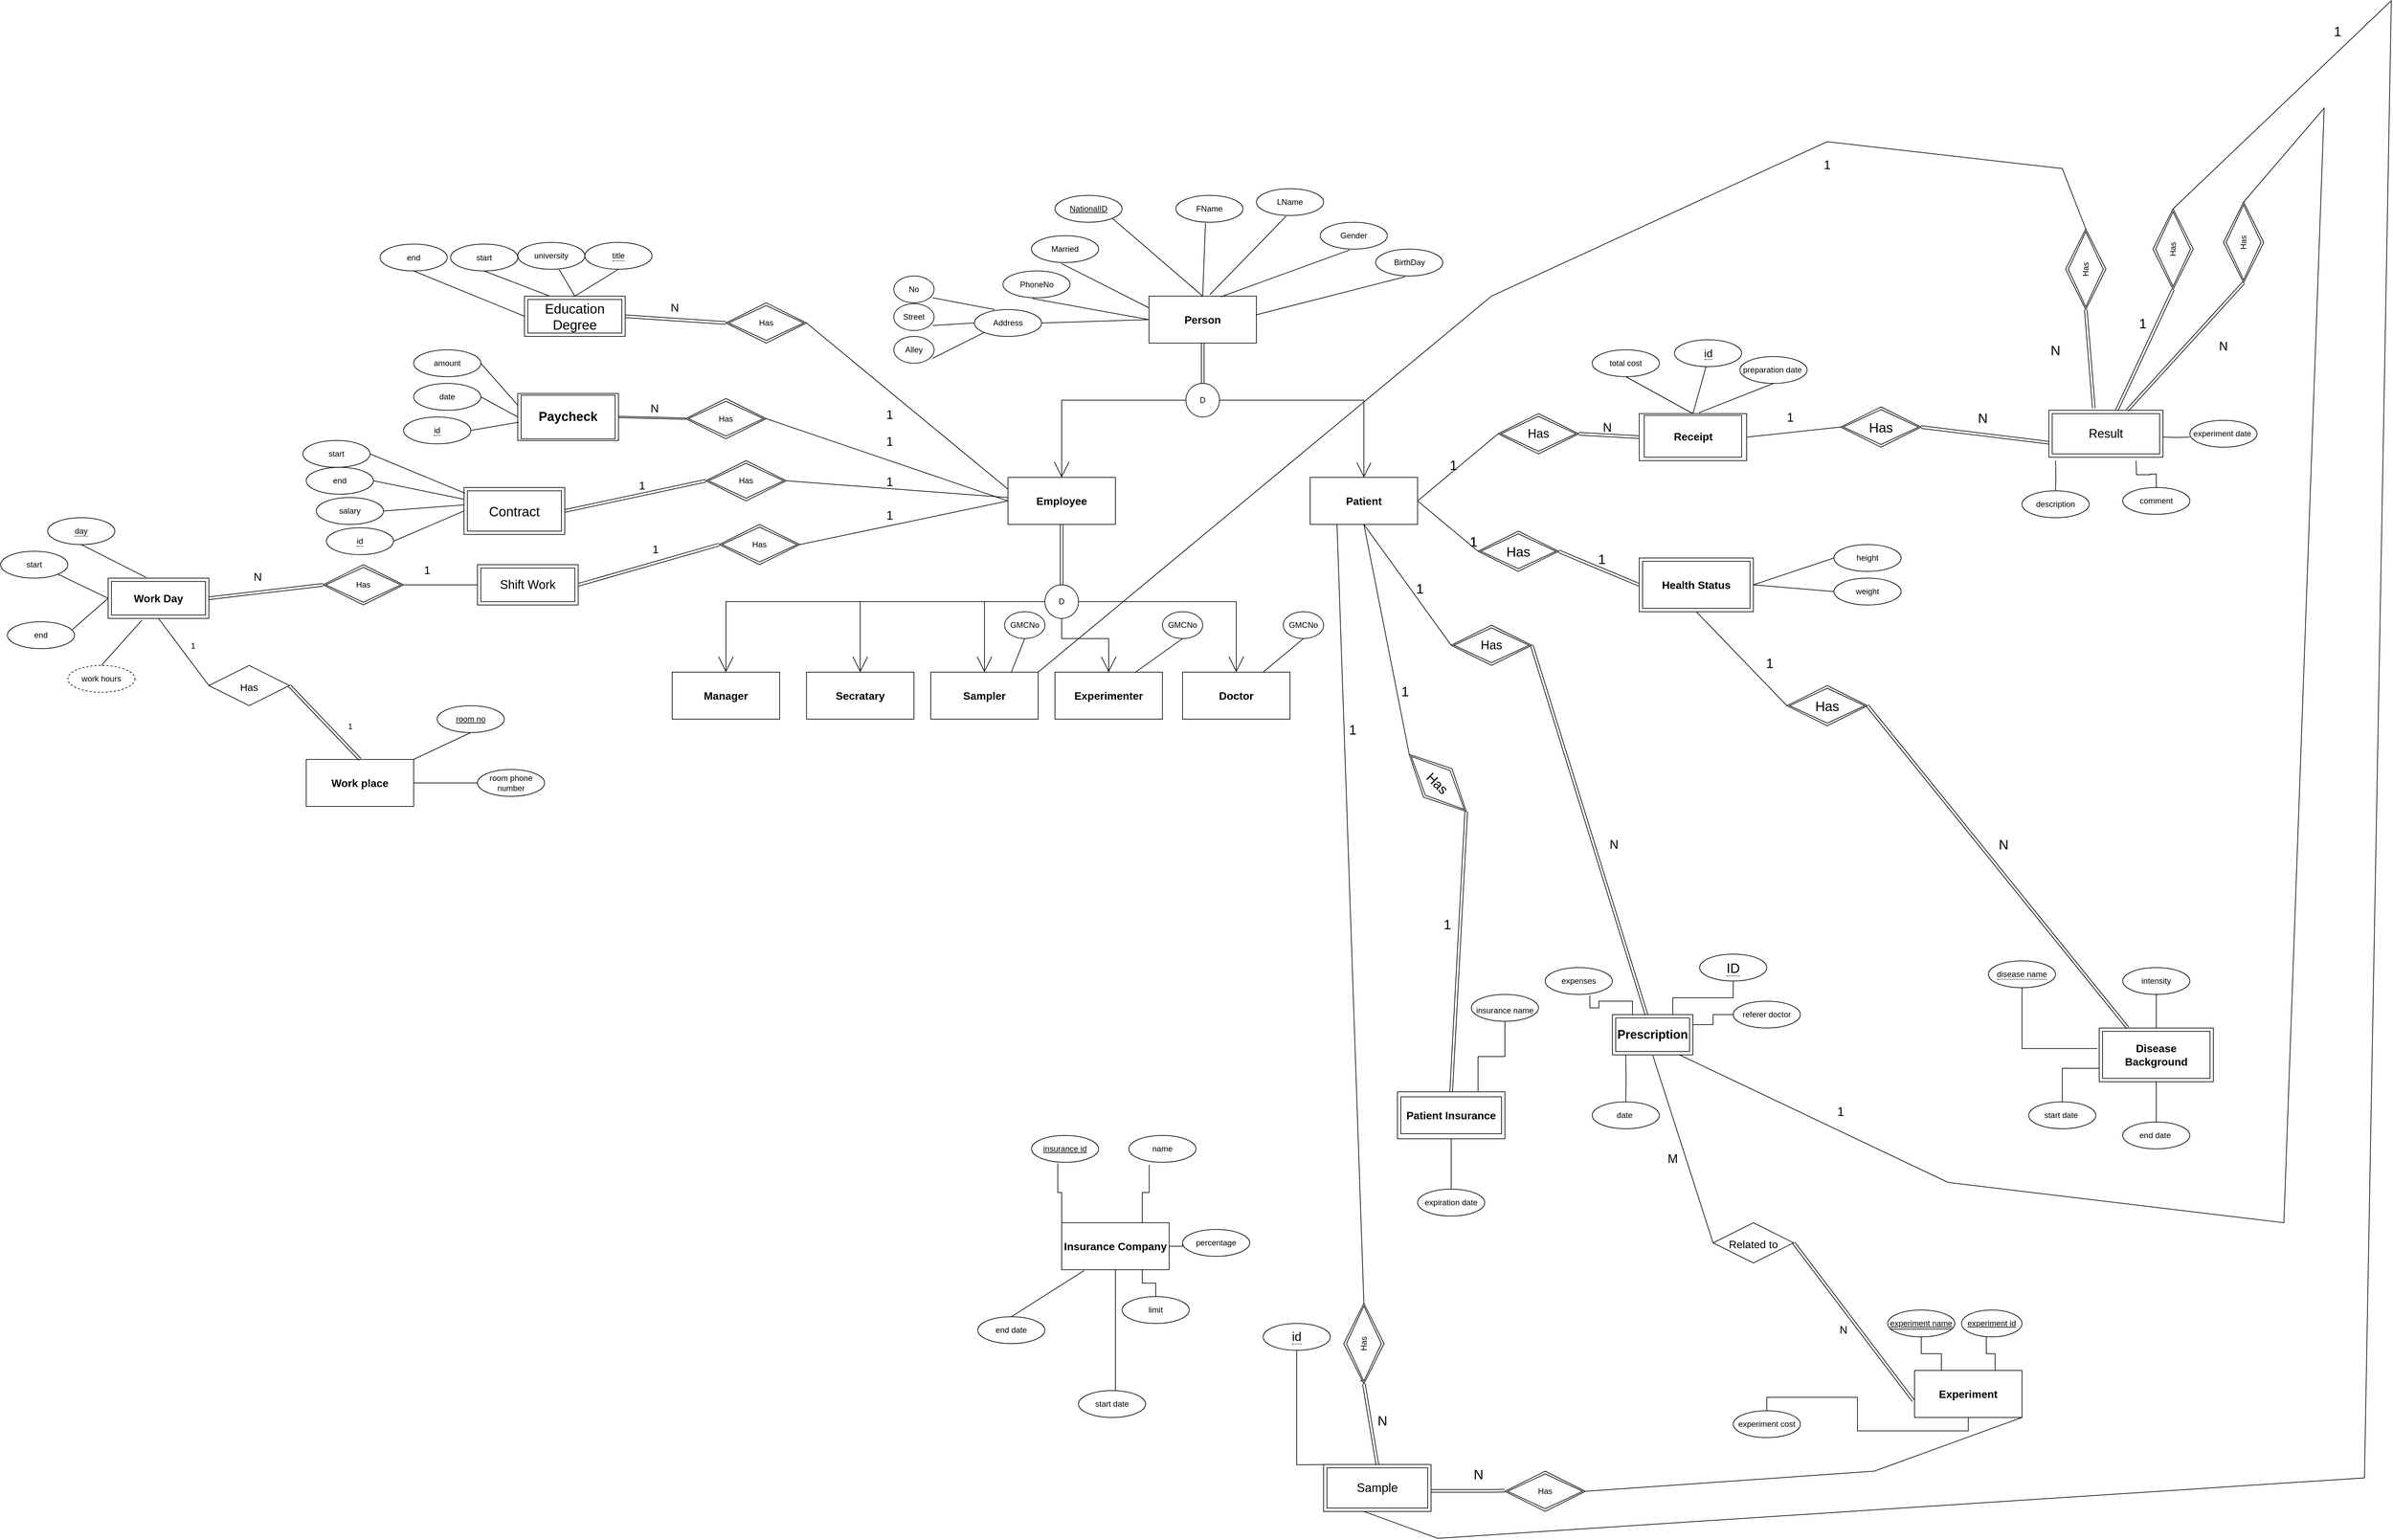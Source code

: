 <mxfile version="15.8.4" type="device"><diagram id="yYorFiWzF9lwMJgG2FKl" name="Page-1"><mxGraphModel dx="6040" dy="3995" grid="1" gridSize="10" guides="1" tooltips="1" connect="1" arrows="1" fold="1" page="1" pageScale="1" pageWidth="850" pageHeight="1100" math="0" shadow="0"><root><mxCell id="0"/><mxCell id="1" parent="0"/><mxCell id="ndQmnq2tbYFk8jUC-qTm-1" value="&lt;font style=&quot;font-size: 16px&quot;&gt;&lt;b&gt;Person&lt;/b&gt;&lt;/font&gt;" style="whiteSpace=wrap;html=1;align=center;" parent="1" vertex="1"><mxGeometry x="1520" y="-370" width="160" height="70" as="geometry"/></mxCell><mxCell id="ndQmnq2tbYFk8jUC-qTm-2" value="&lt;span style=&quot;font-size: 16px&quot;&gt;&lt;b&gt;Experimenter&lt;/b&gt;&lt;/span&gt;" style="whiteSpace=wrap;html=1;align=center;" parent="1" vertex="1"><mxGeometry x="1380" y="190" width="160" height="70" as="geometry"/></mxCell><mxCell id="ndQmnq2tbYFk8jUC-qTm-3" value="&lt;font style=&quot;font-size: 16px&quot;&gt;&lt;b&gt;Employee&lt;/b&gt;&lt;/font&gt;" style="whiteSpace=wrap;html=1;align=center;" parent="1" vertex="1"><mxGeometry x="1310" y="-100" width="160" height="70" as="geometry"/></mxCell><mxCell id="ndQmnq2tbYFk8jUC-qTm-4" value="&lt;font style=&quot;font-size: 16px&quot;&gt;&lt;b&gt;Patient&lt;/b&gt;&lt;/font&gt;" style="whiteSpace=wrap;html=1;align=center;" parent="1" vertex="1"><mxGeometry x="1760" y="-100" width="160" height="70" as="geometry"/></mxCell><mxCell id="ndQmnq2tbYFk8jUC-qTm-5" value="&lt;font style=&quot;font-size: 16px&quot;&gt;&lt;b&gt;Manager&lt;/b&gt;&lt;/font&gt;" style="whiteSpace=wrap;html=1;align=center;" parent="1" vertex="1"><mxGeometry x="810" y="190" width="160" height="70" as="geometry"/></mxCell><mxCell id="ndQmnq2tbYFk8jUC-qTm-6" value="&lt;span style=&quot;font-size: 16px&quot;&gt;&lt;b&gt;Doctor&lt;/b&gt;&lt;/span&gt;" style="whiteSpace=wrap;html=1;align=center;" parent="1" vertex="1"><mxGeometry x="1570" y="190" width="160" height="70" as="geometry"/></mxCell><mxCell id="ndQmnq2tbYFk8jUC-qTm-7" value="&lt;font style=&quot;font-size: 16px&quot;&gt;&lt;b&gt;Sampler&lt;/b&gt;&lt;/font&gt;" style="whiteSpace=wrap;html=1;align=center;" parent="1" vertex="1"><mxGeometry x="1195" y="190" width="160" height="70" as="geometry"/></mxCell><mxCell id="ndQmnq2tbYFk8jUC-qTm-9" value="&lt;span style=&quot;font-size: 16px&quot;&gt;&lt;b&gt;Secratary&lt;/b&gt;&lt;/span&gt;" style="whiteSpace=wrap;html=1;align=center;" parent="1" vertex="1"><mxGeometry x="1010" y="190" width="160" height="70" as="geometry"/></mxCell><mxCell id="ndQmnq2tbYFk8jUC-qTm-10" value="&lt;span style=&quot;font-size: 16px&quot;&gt;&lt;b&gt;Work place&lt;/b&gt;&lt;/span&gt;" style="whiteSpace=wrap;html=1;align=center;" parent="1" vertex="1"><mxGeometry x="265" y="320" width="160" height="70" as="geometry"/></mxCell><mxCell id="tGSkYTKsPLQfBhDFiUdl-65" style="edgeStyle=orthogonalEdgeStyle;rounded=0;orthogonalLoop=1;jettySize=auto;html=1;exitX=0.75;exitY=0;exitDx=0;exitDy=0;entryX=0.5;entryY=1;entryDx=0;entryDy=0;endArrow=none;endFill=0;" parent="1" source="ndQmnq2tbYFk8jUC-qTm-16" target="IAvFdRfv_ZDGOoamWprg-13" edge="1"><mxGeometry relative="1" as="geometry"><mxPoint x="2040" y="670" as="targetPoint"/></mxGeometry></mxCell><mxCell id="MLNQIPqje4nCVKvsCZG8-72" style="edgeStyle=orthogonalEdgeStyle;rounded=0;orthogonalLoop=1;jettySize=auto;html=1;exitX=0.5;exitY=1;exitDx=0;exitDy=0;endArrow=none;endFill=0;" parent="1" source="ndQmnq2tbYFk8jUC-qTm-16" target="MLNQIPqje4nCVKvsCZG8-70" edge="1"><mxGeometry relative="1" as="geometry"/></mxCell><mxCell id="ndQmnq2tbYFk8jUC-qTm-16" value="&lt;span style=&quot;font-size: 16px&quot;&gt;&lt;b&gt;Patient Insurance&lt;/b&gt;&lt;/span&gt;" style="whiteSpace=wrap;html=1;align=center;" parent="1" vertex="1"><mxGeometry x="1890" y="815" width="160" height="70" as="geometry"/></mxCell><mxCell id="tGSkYTKsPLQfBhDFiUdl-15" style="edgeStyle=orthogonalEdgeStyle;rounded=0;orthogonalLoop=1;jettySize=auto;html=1;exitX=0.75;exitY=0;exitDx=0;exitDy=0;entryX=0.41;entryY=0.997;entryDx=0;entryDy=0;entryPerimeter=0;endArrow=none;endFill=0;" parent="1" source="ndQmnq2tbYFk8jUC-qTm-22" target="tGSkYTKsPLQfBhDFiUdl-13" edge="1"><mxGeometry relative="1" as="geometry"/></mxCell><mxCell id="tGSkYTKsPLQfBhDFiUdl-16" style="edgeStyle=orthogonalEdgeStyle;rounded=0;orthogonalLoop=1;jettySize=auto;html=1;exitX=0.25;exitY=0;exitDx=0;exitDy=0;entryX=0.5;entryY=1;entryDx=0;entryDy=0;endArrow=none;endFill=0;" parent="1" source="ndQmnq2tbYFk8jUC-qTm-22" target="tGSkYTKsPLQfBhDFiUdl-11" edge="1"><mxGeometry relative="1" as="geometry"/></mxCell><mxCell id="tGSkYTKsPLQfBhDFiUdl-17" style="edgeStyle=orthogonalEdgeStyle;rounded=0;orthogonalLoop=1;jettySize=auto;html=1;exitX=0.5;exitY=1;exitDx=0;exitDy=0;entryX=0.5;entryY=0;entryDx=0;entryDy=0;endArrow=none;endFill=0;" parent="1" source="ndQmnq2tbYFk8jUC-qTm-22" target="tGSkYTKsPLQfBhDFiUdl-14" edge="1"><mxGeometry relative="1" as="geometry"/></mxCell><mxCell id="ndQmnq2tbYFk8jUC-qTm-22" value="&lt;span style=&quot;font-size: 16px&quot;&gt;&lt;b&gt;Experiment&lt;/b&gt;&lt;/span&gt;" style="whiteSpace=wrap;html=1;align=center;" parent="1" vertex="1"><mxGeometry x="2660" y="1230" width="160" height="70" as="geometry"/></mxCell><mxCell id="MLNQIPqje4nCVKvsCZG8-21" style="edgeStyle=orthogonalEdgeStyle;rounded=0;orthogonalLoop=1;jettySize=auto;html=1;exitX=0;exitY=1;exitDx=0;exitDy=0;entryX=0.5;entryY=0;entryDx=0;entryDy=0;endArrow=none;endFill=0;" parent="1" target="MLNQIPqje4nCVKvsCZG8-20" edge="1"><mxGeometry relative="1" as="geometry"><mxPoint x="2870" y="-125" as="sourcePoint"/></mxGeometry></mxCell><mxCell id="MLNQIPqje4nCVKvsCZG8-23" style="edgeStyle=orthogonalEdgeStyle;rounded=0;orthogonalLoop=1;jettySize=auto;html=1;exitX=0.75;exitY=1;exitDx=0;exitDy=0;endArrow=none;endFill=0;" parent="1" target="MLNQIPqje4nCVKvsCZG8-22" edge="1"><mxGeometry relative="1" as="geometry"><mxPoint x="2990" y="-125" as="sourcePoint"/></mxGeometry></mxCell><mxCell id="MLNQIPqje4nCVKvsCZG8-25" style="edgeStyle=orthogonalEdgeStyle;rounded=0;orthogonalLoop=1;jettySize=auto;html=1;entryX=0;entryY=0.625;entryDx=0;entryDy=0;entryPerimeter=0;endArrow=none;endFill=0;" parent="1" target="MLNQIPqje4nCVKvsCZG8-24" edge="1"><mxGeometry relative="1" as="geometry"><mxPoint x="3030" y="-160" as="sourcePoint"/></mxGeometry></mxCell><mxCell id="tGSkYTKsPLQfBhDFiUdl-19" style="edgeStyle=orthogonalEdgeStyle;rounded=0;orthogonalLoop=1;jettySize=auto;html=1;exitX=0.25;exitY=0;exitDx=0;exitDy=0;entryX=0.5;entryY=1;entryDx=0;entryDy=0;endArrow=none;endFill=0;" parent="1" target="IAvFdRfv_ZDGOoamWprg-32" edge="1"><mxGeometry relative="1" as="geometry"><mxPoint x="1740" y="1220" as="targetPoint"/><mxPoint x="1800" y="1370" as="sourcePoint"/></mxGeometry></mxCell><mxCell id="MLNQIPqje4nCVKvsCZG8-13" style="edgeStyle=orthogonalEdgeStyle;rounded=0;orthogonalLoop=1;jettySize=auto;html=1;exitX=0.75;exitY=0;exitDx=0;exitDy=0;entryX=0.303;entryY=1.092;entryDx=0;entryDy=0;entryPerimeter=0;endArrow=none;endFill=0;" parent="1" source="ndQmnq2tbYFk8jUC-qTm-26" target="MLNQIPqje4nCVKvsCZG8-8" edge="1"><mxGeometry relative="1" as="geometry"/></mxCell><mxCell id="MLNQIPqje4nCVKvsCZG8-14" style="edgeStyle=orthogonalEdgeStyle;rounded=0;orthogonalLoop=1;jettySize=auto;html=1;exitX=0;exitY=0;exitDx=0;exitDy=0;entryX=0.392;entryY=1.036;entryDx=0;entryDy=0;entryPerimeter=0;endArrow=none;endFill=0;" parent="1" source="ndQmnq2tbYFk8jUC-qTm-26" target="MLNQIPqje4nCVKvsCZG8-7" edge="1"><mxGeometry relative="1" as="geometry"/></mxCell><mxCell id="MLNQIPqje4nCVKvsCZG8-16" style="edgeStyle=orthogonalEdgeStyle;rounded=0;orthogonalLoop=1;jettySize=auto;html=1;exitX=1;exitY=0.5;exitDx=0;exitDy=0;entryX=0;entryY=0.5;entryDx=0;entryDy=0;endArrow=none;endFill=0;" parent="1" source="ndQmnq2tbYFk8jUC-qTm-26" target="MLNQIPqje4nCVKvsCZG8-15" edge="1"><mxGeometry relative="1" as="geometry"/></mxCell><mxCell id="MLNQIPqje4nCVKvsCZG8-19" style="edgeStyle=orthogonalEdgeStyle;rounded=0;orthogonalLoop=1;jettySize=auto;html=1;exitX=0.75;exitY=1;exitDx=0;exitDy=0;endArrow=none;endFill=0;" parent="1" source="ndQmnq2tbYFk8jUC-qTm-26" target="MLNQIPqje4nCVKvsCZG8-18" edge="1"><mxGeometry relative="1" as="geometry"/></mxCell><mxCell id="B2gGRf7dsSYx4kgVvEHW-3" style="edgeStyle=orthogonalEdgeStyle;rounded=0;orthogonalLoop=1;jettySize=auto;html=1;exitX=0.5;exitY=1;exitDx=0;exitDy=0;endArrow=none;endFill=0;" parent="1" source="ndQmnq2tbYFk8jUC-qTm-26" target="MLNQIPqje4nCVKvsCZG8-10" edge="1"><mxGeometry relative="1" as="geometry"><Array as="points"><mxPoint x="1470" y="1210"/><mxPoint x="1470" y="1210"/></Array></mxGeometry></mxCell><mxCell id="ndQmnq2tbYFk8jUC-qTm-26" value="&lt;font style=&quot;font-size: 16px&quot;&gt;&lt;b&gt;Insurance Company&lt;/b&gt;&lt;/font&gt;" style="whiteSpace=wrap;html=1;align=center;" parent="1" vertex="1"><mxGeometry x="1390" y="1010" width="160" height="70" as="geometry"/></mxCell><mxCell id="MLNQIPqje4nCVKvsCZG8-59" style="edgeStyle=orthogonalEdgeStyle;rounded=0;orthogonalLoop=1;jettySize=auto;html=1;exitX=0.25;exitY=1;exitDx=0;exitDy=0;entryX=0.5;entryY=0;entryDx=0;entryDy=0;endArrow=none;endFill=0;" parent="1" target="MLNQIPqje4nCVKvsCZG8-56" edge="1"><mxGeometry relative="1" as="geometry"><mxPoint x="2230" y="760" as="sourcePoint"/></mxGeometry></mxCell><mxCell id="tGSkYTKsPLQfBhDFiUdl-11" value="experiment name" style="ellipse;whiteSpace=wrap;html=1;fontStyle=4" parent="1" vertex="1"><mxGeometry x="2620" y="1140" width="100" height="40" as="geometry"/></mxCell><mxCell id="tGSkYTKsPLQfBhDFiUdl-13" value="&lt;u&gt;experiment id&lt;/u&gt;" style="ellipse;whiteSpace=wrap;html=1;" parent="1" vertex="1"><mxGeometry x="2730" y="1140" width="90" height="40" as="geometry"/></mxCell><mxCell id="tGSkYTKsPLQfBhDFiUdl-14" value="experiment cost" style="ellipse;whiteSpace=wrap;html=1;" parent="1" vertex="1"><mxGeometry x="2390" y="1290" width="100" height="40" as="geometry"/></mxCell><mxCell id="tGSkYTKsPLQfBhDFiUdl-78" value="" style="endArrow=none;html=1;rounded=0;exitX=0.034;exitY=0.716;exitDx=0;exitDy=0;exitPerimeter=0;entryX=0.956;entryY=0.71;entryDx=0;entryDy=0;entryPerimeter=0;" parent="1" source="tGSkYTKsPLQfBhDFiUdl-11" target="tGSkYTKsPLQfBhDFiUdl-11" edge="1"><mxGeometry width="50" height="50" relative="1" as="geometry"><mxPoint x="1600" y="720" as="sourcePoint"/><mxPoint x="1590" y="720" as="targetPoint"/></mxGeometry></mxCell><mxCell id="c3IHe-DRA20rUjw99vpj-3" value="" style="endArrow=none;html=1;rounded=0;exitX=1;exitY=1;exitDx=0;exitDy=0;entryX=0.5;entryY=0;entryDx=0;entryDy=0;" parent="1" source="c3IHe-DRA20rUjw99vpj-12" target="ndQmnq2tbYFk8jUC-qTm-1" edge="1"><mxGeometry relative="1" as="geometry"><mxPoint x="1480" y="-480" as="sourcePoint"/><mxPoint x="1650" y="-10" as="targetPoint"/></mxGeometry></mxCell><mxCell id="c3IHe-DRA20rUjw99vpj-6" value="FName" style="ellipse;whiteSpace=wrap;html=1;align=center;" parent="1" vertex="1"><mxGeometry x="1560" y="-520" width="100" height="40" as="geometry"/></mxCell><mxCell id="c3IHe-DRA20rUjw99vpj-12" value="NationalID" style="ellipse;whiteSpace=wrap;html=1;align=center;fontStyle=4;" parent="1" vertex="1"><mxGeometry x="1380" y="-520" width="100" height="40" as="geometry"/></mxCell><mxCell id="c3IHe-DRA20rUjw99vpj-13" value="" style="endArrow=none;html=1;rounded=0;exitX=0.441;exitY=1.029;exitDx=0;exitDy=0;exitPerimeter=0;entryX=0.5;entryY=0;entryDx=0;entryDy=0;" parent="1" source="c3IHe-DRA20rUjw99vpj-6" target="ndQmnq2tbYFk8jUC-qTm-1" edge="1"><mxGeometry relative="1" as="geometry"><mxPoint x="1550" y="-330" as="sourcePoint"/><mxPoint x="1710" y="-330" as="targetPoint"/></mxGeometry></mxCell><mxCell id="c3IHe-DRA20rUjw99vpj-14" value="" style="endArrow=none;html=1;rounded=0;exitX=0.441;exitY=1.029;exitDx=0;exitDy=0;exitPerimeter=0;entryX=0.567;entryY=-0.032;entryDx=0;entryDy=0;entryPerimeter=0;" parent="1" source="c3IHe-DRA20rUjw99vpj-15" target="ndQmnq2tbYFk8jUC-qTm-1" edge="1"><mxGeometry relative="1" as="geometry"><mxPoint x="1670" y="-340" as="sourcePoint"/><mxPoint x="1720" y="-380.0" as="targetPoint"/></mxGeometry></mxCell><mxCell id="c3IHe-DRA20rUjw99vpj-15" value="LName" style="ellipse;whiteSpace=wrap;html=1;align=center;" parent="1" vertex="1"><mxGeometry x="1680" y="-530" width="100" height="40" as="geometry"/></mxCell><mxCell id="c3IHe-DRA20rUjw99vpj-16" value="Gender" style="ellipse;whiteSpace=wrap;html=1;align=center;" parent="1" vertex="1"><mxGeometry x="1775" y="-480" width="100" height="40" as="geometry"/></mxCell><mxCell id="c3IHe-DRA20rUjw99vpj-17" value="" style="endArrow=none;html=1;rounded=0;exitX=0.441;exitY=1.029;exitDx=0;exitDy=0;exitPerimeter=0;entryX=0.669;entryY=0.014;entryDx=0;entryDy=0;entryPerimeter=0;" parent="1" source="c3IHe-DRA20rUjw99vpj-16" target="ndQmnq2tbYFk8jUC-qTm-1" edge="1"><mxGeometry relative="1" as="geometry"><mxPoint x="1765" y="-290" as="sourcePoint"/><mxPoint x="1705.72" y="-322.24" as="targetPoint"/></mxGeometry></mxCell><mxCell id="c3IHe-DRA20rUjw99vpj-18" value="BirthDay" style="ellipse;whiteSpace=wrap;html=1;align=center;" parent="1" vertex="1"><mxGeometry x="1857.5" y="-440" width="100" height="40" as="geometry"/></mxCell><mxCell id="c3IHe-DRA20rUjw99vpj-19" value="" style="endArrow=none;html=1;rounded=0;exitX=0.441;exitY=1.029;exitDx=0;exitDy=0;exitPerimeter=0;entryX=0.994;entryY=0.4;entryDx=0;entryDy=0;entryPerimeter=0;" parent="1" source="c3IHe-DRA20rUjw99vpj-18" target="ndQmnq2tbYFk8jUC-qTm-1" edge="1"><mxGeometry relative="1" as="geometry"><mxPoint x="1847.5" y="-250" as="sourcePoint"/><mxPoint x="1692.5" y="-347.01" as="targetPoint"/></mxGeometry></mxCell><mxCell id="c3IHe-DRA20rUjw99vpj-20" value="Married" style="ellipse;whiteSpace=wrap;html=1;align=center;" parent="1" vertex="1"><mxGeometry x="1345" y="-460" width="100" height="40" as="geometry"/></mxCell><mxCell id="c3IHe-DRA20rUjw99vpj-21" value="" style="endArrow=none;html=1;rounded=0;exitX=0.441;exitY=1.029;exitDx=0;exitDy=0;exitPerimeter=0;entryX=0;entryY=0.25;entryDx=0;entryDy=0;" parent="1" source="c3IHe-DRA20rUjw99vpj-20" target="ndQmnq2tbYFk8jUC-qTm-1" edge="1"><mxGeometry relative="1" as="geometry"><mxPoint x="1335" y="-270" as="sourcePoint"/><mxPoint x="1385" y="-310" as="targetPoint"/></mxGeometry></mxCell><mxCell id="c3IHe-DRA20rUjw99vpj-24" value="PhoneNo" style="ellipse;whiteSpace=wrap;html=1;align=center;" parent="1" vertex="1"><mxGeometry x="1302.5" y="-407.5" width="100" height="40" as="geometry"/></mxCell><mxCell id="c3IHe-DRA20rUjw99vpj-25" value="" style="endArrow=none;html=1;rounded=0;exitX=0.441;exitY=1.029;exitDx=0;exitDy=0;exitPerimeter=0;entryX=0;entryY=0.5;entryDx=0;entryDy=0;" parent="1" source="c3IHe-DRA20rUjw99vpj-24" target="ndQmnq2tbYFk8jUC-qTm-1" edge="1"><mxGeometry relative="1" as="geometry"><mxPoint x="1292.5" y="-217.5" as="sourcePoint"/><mxPoint x="1477.5" y="-300" as="targetPoint"/></mxGeometry></mxCell><mxCell id="c3IHe-DRA20rUjw99vpj-30" value="" style="endArrow=none;html=1;rounded=0;entryX=0;entryY=0.5;entryDx=0;entryDy=0;exitX=1;exitY=0.5;exitDx=0;exitDy=0;" parent="1" source="c3IHe-DRA20rUjw99vpj-31" target="ndQmnq2tbYFk8jUC-qTm-1" edge="1"><mxGeometry relative="1" as="geometry"><mxPoint x="1371" y="-326" as="sourcePoint"/><mxPoint x="1490" y="-250" as="targetPoint"/></mxGeometry></mxCell><mxCell id="c3IHe-DRA20rUjw99vpj-31" value="Address" style="ellipse;whiteSpace=wrap;html=1;align=center;" parent="1" vertex="1"><mxGeometry x="1260" y="-350" width="100" height="40" as="geometry"/></mxCell><mxCell id="c3IHe-DRA20rUjw99vpj-32" value="No" style="ellipse;whiteSpace=wrap;html=1;align=center;" parent="1" vertex="1"><mxGeometry x="1140" y="-400" width="60" height="40" as="geometry"/></mxCell><mxCell id="c3IHe-DRA20rUjw99vpj-33" value="" style="endArrow=none;html=1;rounded=0;exitX=0.967;exitY=0.813;exitDx=0;exitDy=0;exitPerimeter=0;" parent="1" source="c3IHe-DRA20rUjw99vpj-32" edge="1"><mxGeometry relative="1" as="geometry"><mxPoint x="1330" y="-250" as="sourcePoint"/><mxPoint x="1290" y="-350" as="targetPoint"/></mxGeometry></mxCell><mxCell id="c3IHe-DRA20rUjw99vpj-34" value="Street" style="ellipse;whiteSpace=wrap;html=1;align=center;" parent="1" vertex="1"><mxGeometry x="1140" y="-358.75" width="60" height="40" as="geometry"/></mxCell><mxCell id="c3IHe-DRA20rUjw99vpj-35" value="" style="endArrow=none;html=1;rounded=0;exitX=0.967;exitY=0.813;exitDx=0;exitDy=0;exitPerimeter=0;entryX=0;entryY=0.5;entryDx=0;entryDy=0;" parent="1" source="c3IHe-DRA20rUjw99vpj-34" target="c3IHe-DRA20rUjw99vpj-31" edge="1"><mxGeometry relative="1" as="geometry"><mxPoint x="1290" y="-201.25" as="sourcePoint"/><mxPoint x="1250" y="-301.25" as="targetPoint"/></mxGeometry></mxCell><mxCell id="c3IHe-DRA20rUjw99vpj-36" value="Alley" style="ellipse;whiteSpace=wrap;html=1;align=center;" parent="1" vertex="1"><mxGeometry x="1140" y="-310" width="60" height="40" as="geometry"/></mxCell><mxCell id="c3IHe-DRA20rUjw99vpj-37" value="" style="endArrow=none;html=1;rounded=0;exitX=0.967;exitY=0.813;exitDx=0;exitDy=0;exitPerimeter=0;entryX=0;entryY=1;entryDx=0;entryDy=0;" parent="1" source="c3IHe-DRA20rUjw99vpj-36" target="c3IHe-DRA20rUjw99vpj-31" edge="1"><mxGeometry relative="1" as="geometry"><mxPoint x="1290" y="-142.5" as="sourcePoint"/><mxPoint x="1260" y="-271.25" as="targetPoint"/></mxGeometry></mxCell><mxCell id="c3IHe-DRA20rUjw99vpj-41" style="edgeStyle=orthogonalEdgeStyle;rounded=0;orthogonalLoop=1;jettySize=auto;html=1;entryX=0.5;entryY=0;entryDx=0;entryDy=0;endSize=21;endArrow=open;endFill=0;" parent="1" source="c3IHe-DRA20rUjw99vpj-38" target="ndQmnq2tbYFk8jUC-qTm-3" edge="1"><mxGeometry relative="1" as="geometry"/></mxCell><mxCell id="c3IHe-DRA20rUjw99vpj-42" style="edgeStyle=orthogonalEdgeStyle;rounded=0;orthogonalLoop=1;jettySize=auto;html=1;entryX=0.5;entryY=0;entryDx=0;entryDy=0;endSize=20;endArrow=open;endFill=0;" parent="1" source="c3IHe-DRA20rUjw99vpj-38" target="ndQmnq2tbYFk8jUC-qTm-4" edge="1"><mxGeometry relative="1" as="geometry"/></mxCell><mxCell id="c3IHe-DRA20rUjw99vpj-38" value="D" style="ellipse;whiteSpace=wrap;html=1;align=center;" parent="1" vertex="1"><mxGeometry x="1575" y="-240" width="50" height="50" as="geometry"/></mxCell><mxCell id="c3IHe-DRA20rUjw99vpj-39" value="" style="shape=link;html=1;rounded=0;exitX=0.5;exitY=1;exitDx=0;exitDy=0;" parent="1" source="ndQmnq2tbYFk8jUC-qTm-1" target="c3IHe-DRA20rUjw99vpj-38" edge="1"><mxGeometry width="100" relative="1" as="geometry"><mxPoint x="1410" y="-100" as="sourcePoint"/><mxPoint x="1510" y="-100" as="targetPoint"/></mxGeometry></mxCell><mxCell id="c3IHe-DRA20rUjw99vpj-46" style="edgeStyle=orthogonalEdgeStyle;rounded=0;orthogonalLoop=1;jettySize=auto;html=1;entryX=0.5;entryY=0;entryDx=0;entryDy=0;endArrow=open;endFill=0;endSize=21;" parent="1" source="c3IHe-DRA20rUjw99vpj-43" target="ndQmnq2tbYFk8jUC-qTm-6" edge="1"><mxGeometry relative="1" as="geometry"/></mxCell><mxCell id="c3IHe-DRA20rUjw99vpj-47" style="edgeStyle=orthogonalEdgeStyle;rounded=0;orthogonalLoop=1;jettySize=auto;html=1;endArrow=open;endFill=0;endSize=21;" parent="1" source="c3IHe-DRA20rUjw99vpj-43" target="ndQmnq2tbYFk8jUC-qTm-2" edge="1"><mxGeometry relative="1" as="geometry"/></mxCell><mxCell id="c3IHe-DRA20rUjw99vpj-48" style="edgeStyle=orthogonalEdgeStyle;rounded=0;orthogonalLoop=1;jettySize=auto;html=1;endArrow=open;endFill=0;endSize=21;" parent="1" source="c3IHe-DRA20rUjw99vpj-43" target="ndQmnq2tbYFk8jUC-qTm-7" edge="1"><mxGeometry relative="1" as="geometry"/></mxCell><mxCell id="c3IHe-DRA20rUjw99vpj-49" style="edgeStyle=orthogonalEdgeStyle;rounded=0;orthogonalLoop=1;jettySize=auto;html=1;entryX=0.5;entryY=0;entryDx=0;entryDy=0;endArrow=open;endFill=0;endSize=21;" parent="1" source="c3IHe-DRA20rUjw99vpj-43" target="ndQmnq2tbYFk8jUC-qTm-9" edge="1"><mxGeometry relative="1" as="geometry"/></mxCell><mxCell id="c3IHe-DRA20rUjw99vpj-50" style="edgeStyle=orthogonalEdgeStyle;rounded=0;orthogonalLoop=1;jettySize=auto;html=1;entryX=0.5;entryY=0;entryDx=0;entryDy=0;endArrow=open;endFill=0;endSize=21;" parent="1" source="c3IHe-DRA20rUjw99vpj-43" target="ndQmnq2tbYFk8jUC-qTm-5" edge="1"><mxGeometry relative="1" as="geometry"/></mxCell><mxCell id="c3IHe-DRA20rUjw99vpj-43" value="D" style="ellipse;whiteSpace=wrap;html=1;align=center;" parent="1" vertex="1"><mxGeometry x="1365" y="60" width="50" height="50" as="geometry"/></mxCell><mxCell id="c3IHe-DRA20rUjw99vpj-44" value="" style="shape=link;html=1;rounded=0;exitX=0.5;exitY=1;exitDx=0;exitDy=0;entryX=0.5;entryY=0;entryDx=0;entryDy=0;" parent="1" source="ndQmnq2tbYFk8jUC-qTm-3" target="c3IHe-DRA20rUjw99vpj-43" edge="1"><mxGeometry width="100" relative="1" as="geometry"><mxPoint x="1390" y="-30" as="sourcePoint"/><mxPoint x="1390" y="30" as="targetPoint"/></mxGeometry></mxCell><mxCell id="c3IHe-DRA20rUjw99vpj-54" value="GMCNo" style="ellipse;whiteSpace=wrap;html=1;align=center;" parent="1" vertex="1"><mxGeometry x="1720" y="100" width="60" height="40" as="geometry"/></mxCell><mxCell id="c3IHe-DRA20rUjw99vpj-55" value="" style="endArrow=none;html=1;rounded=0;exitX=0.5;exitY=1;exitDx=0;exitDy=0;entryX=0.75;entryY=0;entryDx=0;entryDy=0;" parent="1" source="c3IHe-DRA20rUjw99vpj-54" target="ndQmnq2tbYFk8jUC-qTm-6" edge="1"><mxGeometry relative="1" as="geometry"><mxPoint x="1860" y="230" as="sourcePoint"/><mxPoint x="1820" y="130.0" as="targetPoint"/></mxGeometry></mxCell><mxCell id="c3IHe-DRA20rUjw99vpj-56" value="GMCNo" style="ellipse;whiteSpace=wrap;html=1;align=center;" parent="1" vertex="1"><mxGeometry x="1540" y="100" width="60" height="40" as="geometry"/></mxCell><mxCell id="c3IHe-DRA20rUjw99vpj-57" value="" style="endArrow=none;html=1;rounded=0;exitX=0.5;exitY=1;exitDx=0;exitDy=0;entryX=0.75;entryY=0;entryDx=0;entryDy=0;" parent="1" source="c3IHe-DRA20rUjw99vpj-56" target="ndQmnq2tbYFk8jUC-qTm-2" edge="1"><mxGeometry relative="1" as="geometry"><mxPoint x="1700" y="230" as="sourcePoint"/><mxPoint x="1530" y="190" as="targetPoint"/></mxGeometry></mxCell><mxCell id="c3IHe-DRA20rUjw99vpj-58" value="GMCNo" style="ellipse;whiteSpace=wrap;html=1;align=center;" parent="1" vertex="1"><mxGeometry x="1305" y="100" width="60" height="40" as="geometry"/></mxCell><mxCell id="c3IHe-DRA20rUjw99vpj-59" value="" style="endArrow=none;html=1;rounded=0;exitX=0.5;exitY=1;exitDx=0;exitDy=0;entryX=0.75;entryY=0;entryDx=0;entryDy=0;" parent="1" source="c3IHe-DRA20rUjw99vpj-58" target="ndQmnq2tbYFk8jUC-qTm-7" edge="1"><mxGeometry relative="1" as="geometry"><mxPoint x="1465" y="230" as="sourcePoint"/><mxPoint x="1265" y="190" as="targetPoint"/></mxGeometry></mxCell><mxCell id="c3IHe-DRA20rUjw99vpj-61" value="Has" style="shape=rhombus;double=1;perimeter=rhombusPerimeter;whiteSpace=wrap;html=1;align=center;" parent="1" vertex="1"><mxGeometry x="880" y="-30" width="120" height="60" as="geometry"/></mxCell><mxCell id="c3IHe-DRA20rUjw99vpj-66" value="" style="shape=link;html=1;rounded=0;endArrow=open;endFill=0;endSize=21;exitX=1;exitY=0.5;exitDx=0;exitDy=0;entryX=0;entryY=0.5;entryDx=0;entryDy=0;" parent="1" source="c3IHe-DRA20rUjw99vpj-71" target="c3IHe-DRA20rUjw99vpj-61" edge="1"><mxGeometry relative="1" as="geometry"><mxPoint x="640" y="-10" as="sourcePoint"/><mxPoint x="840" y="-1" as="targetPoint"/></mxGeometry></mxCell><mxCell id="c3IHe-DRA20rUjw99vpj-67" value="1" style="resizable=0;html=1;align=right;verticalAlign=bottom;fontSize=17;" parent="c3IHe-DRA20rUjw99vpj-66" connectable="0" vertex="1"><mxGeometry x="1" relative="1" as="geometry"><mxPoint x="-90" y="20" as="offset"/></mxGeometry></mxCell><mxCell id="c3IHe-DRA20rUjw99vpj-71" value="&lt;font style=&quot;font-size: 18px&quot;&gt;Shift Work&lt;br&gt;&lt;/font&gt;" style="shape=ext;margin=3;double=1;whiteSpace=wrap;html=1;align=center;" parent="1" vertex="1"><mxGeometry x="520" y="30" width="150" height="60" as="geometry"/></mxCell><mxCell id="c3IHe-DRA20rUjw99vpj-72" value="" style="endArrow=none;html=1;rounded=0;fontSize=18;endSize=21;entryX=0;entryY=0.5;entryDx=0;entryDy=0;exitX=1;exitY=0.5;exitDx=0;exitDy=0;" parent="1" source="c3IHe-DRA20rUjw99vpj-61" target="ndQmnq2tbYFk8jUC-qTm-3" edge="1"><mxGeometry relative="1" as="geometry"><mxPoint x="990" y="-10" as="sourcePoint"/><mxPoint x="1140" y="90" as="targetPoint"/></mxGeometry></mxCell><mxCell id="c3IHe-DRA20rUjw99vpj-73" value="1" style="resizable=0;html=1;align=right;verticalAlign=bottom;fontSize=18;" parent="c3IHe-DRA20rUjw99vpj-72" connectable="0" vertex="1"><mxGeometry x="1" relative="1" as="geometry"><mxPoint x="-170" y="35" as="offset"/></mxGeometry></mxCell><mxCell id="c3IHe-DRA20rUjw99vpj-90" value="1" style="resizable=0;html=1;align=right;verticalAlign=bottom;fontSize=18;" parent="c3IHe-DRA20rUjw99vpj-72" connectable="0" vertex="1"><mxGeometry x="1" relative="1" as="geometry"><mxPoint x="-170" y="-15" as="offset"/></mxGeometry></mxCell><mxCell id="c3IHe-DRA20rUjw99vpj-97" value="1" style="resizable=0;html=1;align=right;verticalAlign=bottom;fontSize=18;" parent="c3IHe-DRA20rUjw99vpj-72" connectable="0" vertex="1"><mxGeometry x="1" relative="1" as="geometry"><mxPoint x="-170" y="-75" as="offset"/></mxGeometry></mxCell><mxCell id="c3IHe-DRA20rUjw99vpj-117" value="1" style="resizable=0;html=1;align=right;verticalAlign=bottom;fontSize=18;" parent="c3IHe-DRA20rUjw99vpj-72" connectable="0" vertex="1"><mxGeometry x="1" relative="1" as="geometry"><mxPoint x="-170" y="-115" as="offset"/></mxGeometry></mxCell><mxCell id="c3IHe-DRA20rUjw99vpj-95" value="" style="endArrow=none;html=1;rounded=0;fontSize=18;endSize=21;exitX=1;exitY=0.5;exitDx=0;exitDy=0;" parent="1" edge="1" source="IAvFdRfv_ZDGOoamWprg-17"><mxGeometry relative="1" as="geometry"><mxPoint x="983.16" y="-95.84" as="sourcePoint"/><mxPoint x="1310" y="-70" as="targetPoint"/></mxGeometry></mxCell><mxCell id="c3IHe-DRA20rUjw99vpj-106" value="" style="endArrow=none;html=1;rounded=0;fontSize=18;endSize=21;entryX=0;entryY=0.5;entryDx=0;entryDy=0;exitX=1;exitY=0.5;exitDx=0;exitDy=0;" parent="1" source="IAvFdRfv_ZDGOoamWprg-20" target="ndQmnq2tbYFk8jUC-qTm-3" edge="1"><mxGeometry relative="1" as="geometry"><mxPoint x="970" y="-180" as="sourcePoint"/><mxPoint x="1302.5" y="-155" as="targetPoint"/></mxGeometry></mxCell><mxCell id="c3IHe-DRA20rUjw99vpj-118" value="Has" style="shape=rhombus;double=1;perimeter=rhombusPerimeter;whiteSpace=wrap;html=1;align=center;" parent="1" vertex="1"><mxGeometry x="890" y="-360" width="120" height="60" as="geometry"/></mxCell><mxCell id="c3IHe-DRA20rUjw99vpj-122" value="&lt;font style=&quot;font-size: 20px&quot;&gt;Education &lt;/font&gt;&lt;font style=&quot;font-size: 20px&quot;&gt;Degree&lt;/font&gt;" style="shape=ext;margin=3;double=1;whiteSpace=wrap;html=1;align=center;" parent="1" vertex="1"><mxGeometry x="590" y="-370" width="150" height="60" as="geometry"/></mxCell><mxCell id="c3IHe-DRA20rUjw99vpj-123" value="" style="shape=link;html=1;rounded=0;endArrow=open;endFill=0;endSize=21;exitX=1;exitY=0.5;exitDx=0;exitDy=0;entryX=0;entryY=0.5;entryDx=0;entryDy=0;" parent="1" source="c3IHe-DRA20rUjw99vpj-122" target="c3IHe-DRA20rUjw99vpj-118" edge="1"><mxGeometry relative="1" as="geometry"><mxPoint x="620" y="-250" as="sourcePoint"/><mxPoint x="880" y="-328.75" as="targetPoint"/></mxGeometry></mxCell><mxCell id="c3IHe-DRA20rUjw99vpj-126" value="" style="endArrow=none;html=1;rounded=0;fontSize=18;endSize=21;entryX=0;entryY=0.25;entryDx=0;entryDy=0;exitX=1;exitY=0.5;exitDx=0;exitDy=0;" parent="1" target="ndQmnq2tbYFk8jUC-qTm-3" edge="1" source="c3IHe-DRA20rUjw99vpj-118"><mxGeometry relative="1" as="geometry"><mxPoint x="970" y="-250" as="sourcePoint"/><mxPoint x="1297.5" y="-135" as="targetPoint"/></mxGeometry></mxCell><mxCell id="c3IHe-DRA20rUjw99vpj-129" value="&lt;font style=&quot;font-size: 19px&quot;&gt;&lt;b&gt;Paycheck&lt;/b&gt;&lt;/font&gt;" style="whiteSpace=wrap;html=1;align=center;" parent="1" vertex="1"><mxGeometry x="580" y="-225" width="150" height="70" as="geometry"/></mxCell><mxCell id="c3IHe-DRA20rUjw99vpj-134" value="&lt;font style=&quot;font-size: 20px&quot;&gt;Contract&lt;/font&gt;" style="whiteSpace=wrap;html=1;align=center;" parent="1" vertex="1"><mxGeometry x="500" y="-85" width="150" height="70" as="geometry"/></mxCell><mxCell id="c3IHe-DRA20rUjw99vpj-141" value="&lt;span style=&quot;font-size: 16px&quot;&gt;&lt;b&gt;Receipt&lt;/b&gt;&lt;/span&gt;" style="whiteSpace=wrap;html=1;align=center;" parent="1" vertex="1"><mxGeometry x="2250" y="-195" width="160" height="70" as="geometry"/></mxCell><mxCell id="c3IHe-DRA20rUjw99vpj-142" value="Has" style="shape=rhombus;double=1;perimeter=rhombusPerimeter;whiteSpace=wrap;html=1;align=center;fontSize=20;" parent="1" vertex="1"><mxGeometry x="2010" y="-20" width="120" height="60" as="geometry"/></mxCell><mxCell id="c3IHe-DRA20rUjw99vpj-144" value="" style="endArrow=none;html=1;rounded=0;fontSize=20;endSize=21;exitX=1;exitY=0.5;exitDx=0;exitDy=0;entryX=0;entryY=0.5;entryDx=0;entryDy=0;" parent="1" source="ndQmnq2tbYFk8jUC-qTm-4" target="c3IHe-DRA20rUjw99vpj-142" edge="1"><mxGeometry relative="1" as="geometry"><mxPoint x="2230" y="-290" as="sourcePoint"/><mxPoint x="2390" y="-290" as="targetPoint"/></mxGeometry></mxCell><mxCell id="c3IHe-DRA20rUjw99vpj-145" value="1" style="resizable=0;html=1;align=right;verticalAlign=bottom;fontSize=20;" parent="c3IHe-DRA20rUjw99vpj-144" connectable="0" vertex="1"><mxGeometry x="1" relative="1" as="geometry"/></mxCell><mxCell id="c3IHe-DRA20rUjw99vpj-173" value="1" style="resizable=0;html=1;align=right;verticalAlign=bottom;fontSize=20;" parent="c3IHe-DRA20rUjw99vpj-144" connectable="0" vertex="1"><mxGeometry x="1" relative="1" as="geometry"/></mxCell><mxCell id="c3IHe-DRA20rUjw99vpj-177" value="1" style="resizable=0;html=1;align=right;verticalAlign=bottom;fontSize=20;" parent="c3IHe-DRA20rUjw99vpj-144" connectable="0" vertex="1"><mxGeometry x="1" relative="1" as="geometry"/></mxCell><mxCell id="c3IHe-DRA20rUjw99vpj-146" value="" style="shape=link;html=1;rounded=0;fontSize=20;endArrow=open;endFill=0;endSize=21;exitX=1;exitY=0.5;exitDx=0;exitDy=0;entryX=0;entryY=0.5;entryDx=0;entryDy=0;" parent="1" source="c3IHe-DRA20rUjw99vpj-142" target="sHdW90y-OG-FQs-HTB6T-67" edge="1"><mxGeometry relative="1" as="geometry"><mxPoint x="2030" y="90" as="sourcePoint"/><mxPoint x="2270" y="65" as="targetPoint"/></mxGeometry></mxCell><mxCell id="c3IHe-DRA20rUjw99vpj-147" value="1" style="resizable=0;html=1;align=right;verticalAlign=bottom;fontSize=20;" parent="c3IHe-DRA20rUjw99vpj-146" connectable="0" vertex="1"><mxGeometry x="1" relative="1" as="geometry"><mxPoint x="-50" y="-25" as="offset"/></mxGeometry></mxCell><mxCell id="c3IHe-DRA20rUjw99vpj-150" value="" style="endArrow=none;html=1;rounded=0;fontSize=20;endSize=21;exitX=1;exitY=0.5;exitDx=0;exitDy=0;entryX=0;entryY=0.5;entryDx=0;entryDy=0;" parent="1" source="ndQmnq2tbYFk8jUC-qTm-4" target="IAvFdRfv_ZDGOoamWprg-6" edge="1"><mxGeometry relative="1" as="geometry"><mxPoint x="2030" y="100" as="sourcePoint"/><mxPoint x="2020" y="-170" as="targetPoint"/></mxGeometry></mxCell><mxCell id="c3IHe-DRA20rUjw99vpj-151" value="1" style="resizable=0;html=1;align=right;verticalAlign=bottom;fontSize=20;" parent="c3IHe-DRA20rUjw99vpj-150" connectable="0" vertex="1"><mxGeometry x="1" relative="1" as="geometry"><mxPoint x="-60" y="60" as="offset"/></mxGeometry></mxCell><mxCell id="c3IHe-DRA20rUjw99vpj-161" value="" style="endArrow=none;html=1;rounded=0;fontSize=20;endSize=21;exitX=0.5;exitY=1;exitDx=0;exitDy=0;entryX=0;entryY=0.5;entryDx=0;entryDy=0;" parent="1" source="ndQmnq2tbYFk8jUC-qTm-4" edge="1" target="IAvFdRfv_ZDGOoamWprg-5"><mxGeometry relative="1" as="geometry"><mxPoint x="1800.0" y="-60" as="sourcePoint"/><mxPoint x="1980.0" y="140" as="targetPoint"/></mxGeometry></mxCell><mxCell id="c3IHe-DRA20rUjw99vpj-162" value="1" style="resizable=0;html=1;align=right;verticalAlign=bottom;fontSize=20;" parent="c3IHe-DRA20rUjw99vpj-161" connectable="0" vertex="1"><mxGeometry x="1" relative="1" as="geometry"><mxPoint x="-40" y="-70" as="offset"/></mxGeometry></mxCell><mxCell id="c3IHe-DRA20rUjw99vpj-163" value="1" style="resizable=0;html=1;align=right;verticalAlign=bottom;fontSize=20;" parent="c3IHe-DRA20rUjw99vpj-161" connectable="0" vertex="1"><mxGeometry x="1" relative="1" as="geometry"><mxPoint x="-40" y="-70" as="offset"/></mxGeometry></mxCell><mxCell id="c3IHe-DRA20rUjw99vpj-195" value="" style="endArrow=none;html=1;rounded=0;fontSize=20;endSize=21;exitX=0.5;exitY=1;exitDx=0;exitDy=0;entryX=0;entryY=0.5;entryDx=0;entryDy=0;" parent="1" source="ndQmnq2tbYFk8jUC-qTm-4" target="IAvFdRfv_ZDGOoamWprg-10" edge="1"><mxGeometry relative="1" as="geometry"><mxPoint x="1870" y="160" as="sourcePoint"/><mxPoint x="1970" y="270" as="targetPoint"/></mxGeometry></mxCell><mxCell id="c3IHe-DRA20rUjw99vpj-198" value="1" style="resizable=0;html=1;align=right;verticalAlign=bottom;fontSize=20;" parent="c3IHe-DRA20rUjw99vpj-195" connectable="0" vertex="1"><mxGeometry x="1" relative="1" as="geometry"><mxPoint y="-80" as="offset"/></mxGeometry></mxCell><mxCell id="IAvFdRfv_ZDGOoamWprg-30" value="1" style="resizable=0;html=1;align=right;verticalAlign=bottom;fontSize=20;" connectable="0" vertex="1" parent="c3IHe-DRA20rUjw99vpj-195"><mxGeometry x="1" relative="1" as="geometry"><mxPoint x="-78" y="-23" as="offset"/></mxGeometry></mxCell><mxCell id="sHdW90y-OG-FQs-HTB6T-2" value="Has" style="shape=rhombus;double=1;perimeter=rhombusPerimeter;whiteSpace=wrap;html=1;align=center;" parent="1" vertex="1"><mxGeometry x="290" y="30" width="120" height="60" as="geometry"/></mxCell><mxCell id="sHdW90y-OG-FQs-HTB6T-3" value="" style="shape=link;html=1;rounded=0;endArrow=open;endFill=0;endSize=21;exitX=1;exitY=0.5;exitDx=0;exitDy=0;entryX=0;entryY=0.5;entryDx=0;entryDy=0;" parent="1" source="sHdW90y-OG-FQs-HTB6T-5" target="sHdW90y-OG-FQs-HTB6T-2" edge="1"><mxGeometry relative="1" as="geometry"><mxPoint x="230" y="150" as="sourcePoint"/><mxPoint x="430" y="159" as="targetPoint"/></mxGeometry></mxCell><mxCell id="sHdW90y-OG-FQs-HTB6T-4" value="N" style="resizable=0;html=1;align=right;verticalAlign=bottom;fontSize=17;" parent="sHdW90y-OG-FQs-HTB6T-3" connectable="0" vertex="1"><mxGeometry x="1" relative="1" as="geometry"><mxPoint x="-90" as="offset"/></mxGeometry></mxCell><mxCell id="sHdW90y-OG-FQs-HTB6T-5" value="&lt;font style=&quot;font-size: 18px&quot;&gt;&lt;b style=&quot;font-size: 16px&quot;&gt;Work Day&lt;/b&gt;&lt;br&gt;&lt;/font&gt;" style="shape=ext;margin=3;double=1;whiteSpace=wrap;html=1;align=center;" parent="1" vertex="1"><mxGeometry x="-30" y="50" width="150" height="60" as="geometry"/></mxCell><mxCell id="sHdW90y-OG-FQs-HTB6T-7" value="" style="endArrow=none;html=1;rounded=0;fontSize=18;endSize=21;exitX=1;exitY=0.5;exitDx=0;exitDy=0;entryX=0;entryY=0.5;entryDx=0;entryDy=0;" parent="1" source="sHdW90y-OG-FQs-HTB6T-2" target="c3IHe-DRA20rUjw99vpj-71" edge="1"><mxGeometry relative="1" as="geometry"><mxPoint x="425.0" y="195" as="sourcePoint"/><mxPoint x="745.0" y="220" as="targetPoint"/></mxGeometry></mxCell><mxCell id="sHdW90y-OG-FQs-HTB6T-8" value="1" style="resizable=0;html=1;align=right;verticalAlign=bottom;fontSize=17;" parent="1" connectable="0" vertex="1"><mxGeometry x="450.0" y="50.003" as="geometry"/></mxCell><mxCell id="sHdW90y-OG-FQs-HTB6T-12" value="&lt;span style=&quot;border-bottom: 1px dotted&quot;&gt;day&lt;/span&gt;" style="ellipse;whiteSpace=wrap;html=1;align=center;fontSize=12;strokeWidth=1;" parent="1" vertex="1"><mxGeometry x="-120" y="-40" width="100" height="40" as="geometry"/></mxCell><mxCell id="sHdW90y-OG-FQs-HTB6T-15" value="end" style="ellipse;whiteSpace=wrap;html=1;align=center;fontSize=12;strokeWidth=1;" parent="1" vertex="1"><mxGeometry x="-180" y="115" width="100" height="40" as="geometry"/></mxCell><mxCell id="sHdW90y-OG-FQs-HTB6T-16" value="start" style="ellipse;whiteSpace=wrap;html=1;align=center;fontSize=12;strokeWidth=1;" parent="1" vertex="1"><mxGeometry x="-190" y="10" width="100" height="40" as="geometry"/></mxCell><mxCell id="sHdW90y-OG-FQs-HTB6T-17" value="" style="endArrow=none;html=1;rounded=0;fontSize=12;exitX=0.376;exitY=-0.019;exitDx=0;exitDy=0;exitPerimeter=0;entryX=0.5;entryY=1;entryDx=0;entryDy=0;" parent="1" source="sHdW90y-OG-FQs-HTB6T-5" target="sHdW90y-OG-FQs-HTB6T-12" edge="1"><mxGeometry relative="1" as="geometry"><mxPoint x="290" y="150" as="sourcePoint"/><mxPoint x="450" y="150" as="targetPoint"/></mxGeometry></mxCell><mxCell id="sHdW90y-OG-FQs-HTB6T-18" value="" style="endArrow=none;html=1;rounded=0;fontSize=12;exitX=0;exitY=0.5;exitDx=0;exitDy=0;entryX=1;entryY=1;entryDx=0;entryDy=0;" parent="1" source="sHdW90y-OG-FQs-HTB6T-5" target="sHdW90y-OG-FQs-HTB6T-16" edge="1"><mxGeometry relative="1" as="geometry"><mxPoint x="36.4" y="58.86" as="sourcePoint"/><mxPoint x="-60.0" y="10" as="targetPoint"/></mxGeometry></mxCell><mxCell id="sHdW90y-OG-FQs-HTB6T-19" value="" style="endArrow=none;html=1;rounded=0;fontSize=12;exitX=0.97;exitY=0.288;exitDx=0;exitDy=0;exitPerimeter=0;entryX=0;entryY=0.5;entryDx=0;entryDy=0;" parent="1" source="sHdW90y-OG-FQs-HTB6T-15" target="sHdW90y-OG-FQs-HTB6T-5" edge="1"><mxGeometry relative="1" as="geometry"><mxPoint x="46.4" y="68.86" as="sourcePoint"/><mxPoint x="-50.0" y="20" as="targetPoint"/></mxGeometry></mxCell><mxCell id="sHdW90y-OG-FQs-HTB6T-21" value="&lt;font style=&quot;font-size: 15px&quot;&gt;Has&lt;/font&gt;" style="shape=rhombus;perimeter=rhombusPerimeter;whiteSpace=wrap;html=1;align=center;fontSize=20;" parent="1" vertex="1"><mxGeometry x="120" y="180" width="120" height="60" as="geometry"/></mxCell><mxCell id="sHdW90y-OG-FQs-HTB6T-24" value="" style="endArrow=none;html=1;rounded=0;fontSize=12;exitX=0.5;exitY=1;exitDx=0;exitDy=0;entryX=0;entryY=0.5;entryDx=0;entryDy=0;" parent="1" source="sHdW90y-OG-FQs-HTB6T-5" target="sHdW90y-OG-FQs-HTB6T-21" edge="1"><mxGeometry relative="1" as="geometry"><mxPoint x="-20.0" y="90" as="sourcePoint"/><mxPoint x="-94.854" y="54.226" as="targetPoint"/></mxGeometry></mxCell><mxCell id="sHdW90y-OG-FQs-HTB6T-26" value="" style="shape=link;html=1;rounded=0;fontSize=12;exitX=1;exitY=0.5;exitDx=0;exitDy=0;entryX=0.5;entryY=0;entryDx=0;entryDy=0;" parent="1" source="sHdW90y-OG-FQs-HTB6T-21" target="ndQmnq2tbYFk8jUC-qTm-10" edge="1"><mxGeometry relative="1" as="geometry"><mxPoint x="290" y="150" as="sourcePoint"/><mxPoint x="450" y="150" as="targetPoint"/></mxGeometry></mxCell><mxCell id="sHdW90y-OG-FQs-HTB6T-27" value="1" style="resizable=0;html=1;align=right;verticalAlign=bottom;fontSize=12;strokeWidth=1;" parent="sHdW90y-OG-FQs-HTB6T-26" connectable="0" vertex="1"><mxGeometry x="1" relative="1" as="geometry"><mxPoint x="-10" y="-40" as="offset"/></mxGeometry></mxCell><mxCell id="sHdW90y-OG-FQs-HTB6T-28" value="1" style="resizable=0;html=1;align=right;verticalAlign=bottom;fontSize=12;strokeWidth=1;" parent="1" connectable="0" vertex="1"><mxGeometry x="100.0" y="159.999" as="geometry"/></mxCell><mxCell id="sHdW90y-OG-FQs-HTB6T-29" value="work hours" style="ellipse;whiteSpace=wrap;html=1;align=center;dashed=1;fontSize=12;strokeWidth=1;" parent="1" vertex="1"><mxGeometry x="-90" y="180" width="100" height="40" as="geometry"/></mxCell><mxCell id="sHdW90y-OG-FQs-HTB6T-30" value="" style="endArrow=none;html=1;rounded=0;fontSize=12;exitX=0.5;exitY=0;exitDx=0;exitDy=0;entryX=0.337;entryY=1.04;entryDx=0;entryDy=0;entryPerimeter=0;" parent="1" source="sHdW90y-OG-FQs-HTB6T-29" target="sHdW90y-OG-FQs-HTB6T-5" edge="1"><mxGeometry relative="1" as="geometry"><mxPoint x="-73" y="136.52" as="sourcePoint"/><mxPoint x="-20.0" y="90" as="targetPoint"/></mxGeometry></mxCell><mxCell id="sHdW90y-OG-FQs-HTB6T-31" value="room phone number" style="ellipse;whiteSpace=wrap;html=1;align=center;fontSize=12;strokeWidth=1;" parent="1" vertex="1"><mxGeometry x="520" y="335" width="100" height="40" as="geometry"/></mxCell><mxCell id="sHdW90y-OG-FQs-HTB6T-32" value="room no" style="ellipse;whiteSpace=wrap;html=1;align=center;fontStyle=4;fontSize=12;strokeWidth=1;" parent="1" vertex="1"><mxGeometry x="460" y="240" width="100" height="40" as="geometry"/></mxCell><mxCell id="sHdW90y-OG-FQs-HTB6T-33" value="" style="endArrow=none;html=1;rounded=0;fontSize=12;exitX=0.5;exitY=1;exitDx=0;exitDy=0;entryX=1;entryY=0;entryDx=0;entryDy=0;" parent="1" source="sHdW90y-OG-FQs-HTB6T-32" target="ndQmnq2tbYFk8jUC-qTm-10" edge="1"><mxGeometry relative="1" as="geometry"><mxPoint x="-30.0" y="190" as="sourcePoint"/><mxPoint x="30.55" y="122.4" as="targetPoint"/></mxGeometry></mxCell><mxCell id="sHdW90y-OG-FQs-HTB6T-34" value="" style="endArrow=none;html=1;rounded=0;fontSize=12;exitX=0;exitY=0.5;exitDx=0;exitDy=0;entryX=1;entryY=0.5;entryDx=0;entryDy=0;" parent="1" source="sHdW90y-OG-FQs-HTB6T-31" target="ndQmnq2tbYFk8jUC-qTm-10" edge="1"><mxGeometry relative="1" as="geometry"><mxPoint x="520.0" y="290" as="sourcePoint"/><mxPoint x="435.0" y="330" as="targetPoint"/></mxGeometry></mxCell><mxCell id="sHdW90y-OG-FQs-HTB6T-37" value="" style="endArrow=none;html=1;rounded=0;fontSize=12;exitX=1;exitY=0.5;exitDx=0;exitDy=0;entryX=0;entryY=0.5;entryDx=0;entryDy=0;" parent="1" source="IAvFdRfv_ZDGOoamWprg-27" target="c3IHe-DRA20rUjw99vpj-134" edge="1"><mxGeometry relative="1" as="geometry"><mxPoint x="440" y="-10" as="sourcePoint"/><mxPoint x="450" y="90" as="targetPoint"/></mxGeometry></mxCell><mxCell id="sHdW90y-OG-FQs-HTB6T-39" value="salary" style="ellipse;whiteSpace=wrap;html=1;align=center;fontSize=12;strokeWidth=1;" parent="1" vertex="1"><mxGeometry x="280" y="-70" width="100" height="40" as="geometry"/></mxCell><mxCell id="sHdW90y-OG-FQs-HTB6T-40" value="" style="endArrow=none;html=1;rounded=0;fontSize=12;exitX=-0.004;exitY=0.371;exitDx=0;exitDy=0;entryX=1;entryY=0.5;entryDx=0;entryDy=0;exitPerimeter=0;" parent="1" source="c3IHe-DRA20rUjw99vpj-134" target="sHdW90y-OG-FQs-HTB6T-39" edge="1"><mxGeometry relative="1" as="geometry"><mxPoint x="530.0" y="250" as="sourcePoint"/><mxPoint x="445.0" y="290" as="targetPoint"/></mxGeometry></mxCell><mxCell id="sHdW90y-OG-FQs-HTB6T-41" value="start" style="ellipse;whiteSpace=wrap;html=1;align=center;fontSize=12;strokeWidth=1;" parent="1" vertex="1"><mxGeometry x="260" y="-155" width="100" height="40" as="geometry"/></mxCell><mxCell id="sHdW90y-OG-FQs-HTB6T-42" value="end" style="ellipse;whiteSpace=wrap;html=1;align=center;fontSize=12;strokeWidth=1;" parent="1" vertex="1"><mxGeometry x="265" y="-115" width="100" height="40" as="geometry"/></mxCell><mxCell id="sHdW90y-OG-FQs-HTB6T-43" value="" style="endArrow=none;html=1;rounded=0;fontSize=12;exitX=0;exitY=0.25;exitDx=0;exitDy=0;entryX=1;entryY=0.5;entryDx=0;entryDy=0;" parent="1" source="c3IHe-DRA20rUjw99vpj-134" target="sHdW90y-OG-FQs-HTB6T-42" edge="1"><mxGeometry relative="1" as="geometry"><mxPoint x="509.4" y="-49.03" as="sourcePoint"/><mxPoint x="390.0" y="-40" as="targetPoint"/></mxGeometry></mxCell><mxCell id="sHdW90y-OG-FQs-HTB6T-44" value="" style="endArrow=none;html=1;rounded=0;fontSize=12;exitX=0.011;exitY=0.123;exitDx=0;exitDy=0;entryX=1;entryY=0.5;entryDx=0;entryDy=0;exitPerimeter=0;" parent="1" source="c3IHe-DRA20rUjw99vpj-134" target="sHdW90y-OG-FQs-HTB6T-41" edge="1"><mxGeometry relative="1" as="geometry"><mxPoint x="510.0" y="-57.5" as="sourcePoint"/><mxPoint x="375.0" y="-85" as="targetPoint"/></mxGeometry></mxCell><mxCell id="sHdW90y-OG-FQs-HTB6T-47" value="date" style="ellipse;whiteSpace=wrap;html=1;align=center;fontSize=12;strokeWidth=1;" parent="1" vertex="1"><mxGeometry x="425" y="-240" width="100" height="40" as="geometry"/></mxCell><mxCell id="sHdW90y-OG-FQs-HTB6T-48" value="amount" style="ellipse;whiteSpace=wrap;html=1;align=center;fontSize=12;strokeWidth=1;" parent="1" vertex="1"><mxGeometry x="425" y="-290" width="100" height="40" as="geometry"/></mxCell><mxCell id="sHdW90y-OG-FQs-HTB6T-49" value="" style="endArrow=none;html=1;rounded=0;fontSize=12;exitX=0.011;exitY=0.61;exitDx=0;exitDy=0;exitPerimeter=0;entryX=1;entryY=0.5;entryDx=0;entryDy=0;" parent="1" source="c3IHe-DRA20rUjw99vpj-129" target="IAvFdRfv_ZDGOoamWprg-26" edge="1"><mxGeometry relative="1" as="geometry"><mxPoint x="750" y="90" as="sourcePoint"/><mxPoint x="525" y="-170" as="targetPoint"/></mxGeometry></mxCell><mxCell id="sHdW90y-OG-FQs-HTB6T-50" value="" style="endArrow=none;html=1;rounded=0;fontSize=12;exitX=0;exitY=0.5;exitDx=0;exitDy=0;entryX=1;entryY=0.5;entryDx=0;entryDy=0;" parent="1" source="c3IHe-DRA20rUjw99vpj-129" target="sHdW90y-OG-FQs-HTB6T-47" edge="1"><mxGeometry relative="1" as="geometry"><mxPoint x="591.65" y="-172.3" as="sourcePoint"/><mxPoint x="535.0" y="-160" as="targetPoint"/></mxGeometry></mxCell><mxCell id="sHdW90y-OG-FQs-HTB6T-51" value="" style="endArrow=none;html=1;rounded=0;fontSize=12;exitX=0;exitY=0.25;exitDx=0;exitDy=0;entryX=1;entryY=0.5;entryDx=0;entryDy=0;" parent="1" source="c3IHe-DRA20rUjw99vpj-129" target="sHdW90y-OG-FQs-HTB6T-48" edge="1"><mxGeometry relative="1" as="geometry"><mxPoint x="590.0" y="-180" as="sourcePoint"/><mxPoint x="535.0" y="-210" as="targetPoint"/></mxGeometry></mxCell><mxCell id="sHdW90y-OG-FQs-HTB6T-53" value="university" style="ellipse;whiteSpace=wrap;html=1;align=center;fontSize=12;strokeWidth=1;" parent="1" vertex="1"><mxGeometry x="580" y="-450" width="100" height="40" as="geometry"/></mxCell><mxCell id="sHdW90y-OG-FQs-HTB6T-54" value="&lt;span style=&quot;border-bottom: 1px dotted&quot;&gt;title&lt;/span&gt;" style="ellipse;whiteSpace=wrap;html=1;align=center;fontSize=12;strokeWidth=1;" parent="1" vertex="1"><mxGeometry x="680" y="-450" width="100" height="40" as="geometry"/></mxCell><mxCell id="sHdW90y-OG-FQs-HTB6T-60" value="" style="endArrow=none;html=1;rounded=0;fontSize=12;exitX=0.5;exitY=1;exitDx=0;exitDy=0;entryX=0.5;entryY=0;entryDx=0;entryDy=0;" parent="1" source="sHdW90y-OG-FQs-HTB6T-54" target="c3IHe-DRA20rUjw99vpj-122" edge="1"><mxGeometry relative="1" as="geometry"><mxPoint x="610" y="-160" as="sourcePoint"/><mxPoint x="770" y="-160" as="targetPoint"/></mxGeometry></mxCell><mxCell id="sHdW90y-OG-FQs-HTB6T-61" value="" style="endArrow=none;html=1;rounded=0;fontSize=12;exitX=0.617;exitY=1.012;exitDx=0;exitDy=0;exitPerimeter=0;entryX=0.5;entryY=0;entryDx=0;entryDy=0;" parent="1" source="sHdW90y-OG-FQs-HTB6T-53" target="c3IHe-DRA20rUjw99vpj-122" edge="1"><mxGeometry relative="1" as="geometry"><mxPoint x="665.0" y="-397.5" as="sourcePoint"/><mxPoint x="650" y="-370" as="targetPoint"/></mxGeometry></mxCell><mxCell id="sHdW90y-OG-FQs-HTB6T-62" value="start" style="ellipse;whiteSpace=wrap;html=1;align=center;fontSize=12;strokeWidth=1;" parent="1" vertex="1"><mxGeometry x="480" y="-447.5" width="100" height="40" as="geometry"/></mxCell><mxCell id="sHdW90y-OG-FQs-HTB6T-63" value="end" style="ellipse;whiteSpace=wrap;html=1;align=center;fontSize=12;strokeWidth=1;" parent="1" vertex="1"><mxGeometry x="375" y="-447.5" width="100" height="40" as="geometry"/></mxCell><mxCell id="sHdW90y-OG-FQs-HTB6T-65" value="" style="endArrow=none;html=1;rounded=0;fontSize=12;exitX=0.5;exitY=1;exitDx=0;exitDy=0;entryX=0.25;entryY=0;entryDx=0;entryDy=0;" parent="1" source="sHdW90y-OG-FQs-HTB6T-62" target="c3IHe-DRA20rUjw99vpj-122" edge="1"><mxGeometry relative="1" as="geometry"><mxPoint x="651.7" y="-399.52" as="sourcePoint"/><mxPoint x="675.0" y="-360" as="targetPoint"/></mxGeometry></mxCell><mxCell id="sHdW90y-OG-FQs-HTB6T-66" value="" style="endArrow=none;html=1;rounded=0;fontSize=12;exitX=0.5;exitY=1;exitDx=0;exitDy=0;entryX=0;entryY=0.5;entryDx=0;entryDy=0;" parent="1" source="sHdW90y-OG-FQs-HTB6T-63" target="c3IHe-DRA20rUjw99vpj-122" edge="1"><mxGeometry relative="1" as="geometry"><mxPoint x="540.0" y="-397.5" as="sourcePoint"/><mxPoint x="637.5" y="-360" as="targetPoint"/></mxGeometry></mxCell><mxCell id="sHdW90y-OG-FQs-HTB6T-67" value="&lt;b style=&quot;font-size: 16px&quot;&gt;Health Status&lt;/b&gt;" style="shape=ext;margin=3;double=1;whiteSpace=wrap;html=1;align=center;fontSize=12;strokeWidth=1;" parent="1" vertex="1"><mxGeometry x="2250" y="20" width="170" height="80" as="geometry"/></mxCell><mxCell id="sHdW90y-OG-FQs-HTB6T-68" value="height" style="ellipse;whiteSpace=wrap;html=1;align=center;fontSize=12;strokeWidth=1;" parent="1" vertex="1"><mxGeometry x="2540" width="100" height="40" as="geometry"/></mxCell><mxCell id="sHdW90y-OG-FQs-HTB6T-69" value="weight" style="ellipse;whiteSpace=wrap;html=1;align=center;fontSize=12;strokeWidth=1;" parent="1" vertex="1"><mxGeometry x="2540" y="50" width="100" height="40" as="geometry"/></mxCell><mxCell id="sHdW90y-OG-FQs-HTB6T-70" style="edgeStyle=orthogonalEdgeStyle;rounded=0;orthogonalLoop=1;jettySize=auto;html=1;exitX=-0.016;exitY=0.383;exitDx=0;exitDy=0;entryX=0.5;entryY=1;entryDx=0;entryDy=0;exitPerimeter=0;endArrow=none;endFill=0;" parent="1" source="sHdW90y-OG-FQs-HTB6T-78" target="sHdW90y-OG-FQs-HTB6T-91" edge="1"><mxGeometry relative="1" as="geometry"><mxPoint x="2880" y="710" as="sourcePoint"/><mxPoint x="2820" y="670" as="targetPoint"/></mxGeometry></mxCell><mxCell id="sHdW90y-OG-FQs-HTB6T-71" style="edgeStyle=orthogonalEdgeStyle;rounded=0;orthogonalLoop=1;jettySize=auto;html=1;exitX=0.5;exitY=0;exitDx=0;exitDy=0;entryX=0.5;entryY=1;entryDx=0;entryDy=0;endArrow=none;endFill=0;" parent="1" source="sHdW90y-OG-FQs-HTB6T-78" target="sHdW90y-OG-FQs-HTB6T-75" edge="1"><mxGeometry relative="1" as="geometry"><mxPoint x="2960" y="710" as="sourcePoint"/></mxGeometry></mxCell><mxCell id="sHdW90y-OG-FQs-HTB6T-72" style="edgeStyle=orthogonalEdgeStyle;rounded=0;orthogonalLoop=1;jettySize=auto;html=1;exitX=0;exitY=0.75;exitDx=0;exitDy=0;entryX=0.5;entryY=0;entryDx=0;entryDy=0;endArrow=none;endFill=0;" parent="1" source="sHdW90y-OG-FQs-HTB6T-78" target="sHdW90y-OG-FQs-HTB6T-77" edge="1"><mxGeometry relative="1" as="geometry"><mxPoint x="2880" y="780" as="sourcePoint"/></mxGeometry></mxCell><mxCell id="sHdW90y-OG-FQs-HTB6T-75" value="intensity" style="ellipse;whiteSpace=wrap;html=1;" parent="1" vertex="1"><mxGeometry x="2970" y="630" width="100" height="40" as="geometry"/></mxCell><mxCell id="sHdW90y-OG-FQs-HTB6T-76" value="end date&amp;nbsp;" style="ellipse;whiteSpace=wrap;html=1;align=center;" parent="1" vertex="1"><mxGeometry x="2970" y="860" width="100" height="40" as="geometry"/></mxCell><mxCell id="sHdW90y-OG-FQs-HTB6T-77" value="start date&amp;nbsp;" style="ellipse;whiteSpace=wrap;html=1;align=center;" parent="1" vertex="1"><mxGeometry x="2830" y="830" width="100" height="40" as="geometry"/></mxCell><mxCell id="sHdW90y-OG-FQs-HTB6T-78" value="&lt;b style=&quot;font-size: 16px&quot;&gt;Disease Background&lt;/b&gt;" style="shape=ext;margin=3;double=1;whiteSpace=wrap;html=1;align=center;fontSize=12;strokeWidth=1;" parent="1" vertex="1"><mxGeometry x="2935" y="720" width="170" height="80" as="geometry"/></mxCell><mxCell id="sHdW90y-OG-FQs-HTB6T-80" style="edgeStyle=orthogonalEdgeStyle;rounded=0;orthogonalLoop=1;jettySize=auto;html=1;exitX=0.5;exitY=1;exitDx=0;exitDy=0;entryX=0.5;entryY=0;entryDx=0;entryDy=0;endArrow=none;endFill=0;" parent="1" source="sHdW90y-OG-FQs-HTB6T-78" target="sHdW90y-OG-FQs-HTB6T-76" edge="1"><mxGeometry relative="1" as="geometry"><mxPoint x="2945" y="790" as="sourcePoint"/><mxPoint x="2890" y="840" as="targetPoint"/></mxGeometry></mxCell><mxCell id="sHdW90y-OG-FQs-HTB6T-81" value="Has" style="shape=rhombus;double=1;perimeter=rhombusPerimeter;whiteSpace=wrap;html=1;align=center;fontSize=20;" parent="1" vertex="1"><mxGeometry x="2470" y="210" width="120" height="60" as="geometry"/></mxCell><mxCell id="sHdW90y-OG-FQs-HTB6T-85" value="" style="shape=link;html=1;rounded=0;fontSize=20;endArrow=open;endFill=0;endSize=21;exitX=1;exitY=0.5;exitDx=0;exitDy=0;entryX=0.25;entryY=0;entryDx=0;entryDy=0;" parent="1" source="sHdW90y-OG-FQs-HTB6T-81" target="sHdW90y-OG-FQs-HTB6T-78" edge="1"><mxGeometry relative="1" as="geometry"><mxPoint x="2490" y="320" as="sourcePoint"/><mxPoint x="2710" y="290" as="targetPoint"/></mxGeometry></mxCell><mxCell id="sHdW90y-OG-FQs-HTB6T-86" value="N" style="resizable=0;html=1;align=right;verticalAlign=bottom;fontSize=20;" parent="sHdW90y-OG-FQs-HTB6T-85" connectable="0" vertex="1"><mxGeometry x="1" relative="1" as="geometry"><mxPoint x="-177" y="-260" as="offset"/></mxGeometry></mxCell><mxCell id="sHdW90y-OG-FQs-HTB6T-87" value="" style="endArrow=none;html=1;rounded=0;fontSize=12;exitX=0.5;exitY=1;exitDx=0;exitDy=0;entryX=0;entryY=0.5;entryDx=0;entryDy=0;" parent="1" source="sHdW90y-OG-FQs-HTB6T-67" target="sHdW90y-OG-FQs-HTB6T-81" edge="1"><mxGeometry relative="1" as="geometry"><mxPoint x="2520" y="370" as="sourcePoint"/><mxPoint x="2700" y="410" as="targetPoint"/></mxGeometry></mxCell><mxCell id="sHdW90y-OG-FQs-HTB6T-88" value="1" style="resizable=0;html=1;align=right;verticalAlign=bottom;fontSize=20;strokeWidth=1;" parent="sHdW90y-OG-FQs-HTB6T-87" connectable="0" vertex="1"><mxGeometry x="1" relative="1" as="geometry"><mxPoint x="-20" y="-50" as="offset"/></mxGeometry></mxCell><mxCell id="sHdW90y-OG-FQs-HTB6T-91" value="&lt;span style=&quot;border-bottom: 1px dotted&quot;&gt;disease name&lt;/span&gt;" style="ellipse;whiteSpace=wrap;html=1;align=center;fontSize=12;strokeWidth=1;" parent="1" vertex="1"><mxGeometry x="2770" y="620" width="100" height="40" as="geometry"/></mxCell><mxCell id="sHdW90y-OG-FQs-HTB6T-92" value="" style="endArrow=none;html=1;rounded=0;fontSize=12;exitX=1;exitY=0.5;exitDx=0;exitDy=0;entryX=0;entryY=0.5;entryDx=0;entryDy=0;" parent="1" source="sHdW90y-OG-FQs-HTB6T-67" target="sHdW90y-OG-FQs-HTB6T-68" edge="1"><mxGeometry relative="1" as="geometry"><mxPoint x="2540" y="410" as="sourcePoint"/><mxPoint x="2700" y="410" as="targetPoint"/></mxGeometry></mxCell><mxCell id="sHdW90y-OG-FQs-HTB6T-93" value="" style="endArrow=none;html=1;rounded=0;fontSize=12;exitX=1;exitY=0.5;exitDx=0;exitDy=0;entryX=0;entryY=0.5;entryDx=0;entryDy=0;" parent="1" source="sHdW90y-OG-FQs-HTB6T-67" target="sHdW90y-OG-FQs-HTB6T-69" edge="1"><mxGeometry relative="1" as="geometry"><mxPoint x="2430.0" y="70" as="sourcePoint"/><mxPoint x="2550.0" y="30" as="targetPoint"/></mxGeometry></mxCell><mxCell id="sHdW90y-OG-FQs-HTB6T-95" value="" style="endArrow=none;html=1;rounded=0;fontSize=12;exitX=0.5;exitY=0;exitDx=0;exitDy=0;entryX=0.472;entryY=0.982;entryDx=0;entryDy=0;entryPerimeter=0;" parent="1" source="c3IHe-DRA20rUjw99vpj-141" target="IAvFdRfv_ZDGOoamWprg-50" edge="1"><mxGeometry relative="1" as="geometry"><mxPoint x="2730" y="-220" as="sourcePoint"/><mxPoint x="2340" y="-250" as="targetPoint"/></mxGeometry></mxCell><mxCell id="sHdW90y-OG-FQs-HTB6T-96" value="Has" style="shape=rhombus;double=1;perimeter=rhombusPerimeter;whiteSpace=wrap;html=1;align=center;fontSize=20;" parent="1" vertex="1"><mxGeometry x="2550" y="-205" width="120" height="60" as="geometry"/></mxCell><mxCell id="sHdW90y-OG-FQs-HTB6T-97" value="" style="shape=link;html=1;rounded=0;fontSize=20;endArrow=open;endFill=0;endSize=21;exitX=1;exitY=0.5;exitDx=0;exitDy=0;entryX=-0.022;entryY=0.631;entryDx=0;entryDy=0;entryPerimeter=0;" parent="1" source="sHdW90y-OG-FQs-HTB6T-96" edge="1"><mxGeometry relative="1" as="geometry"><mxPoint x="2643.75" y="-5" as="sourcePoint"/><mxPoint x="2866.48" y="-150.83" as="targetPoint"/></mxGeometry></mxCell><mxCell id="sHdW90y-OG-FQs-HTB6T-98" value="N" style="resizable=0;html=1;align=right;verticalAlign=bottom;fontSize=20;" parent="sHdW90y-OG-FQs-HTB6T-97" connectable="0" vertex="1"><mxGeometry x="1" relative="1" as="geometry"><mxPoint x="-97" y="-24" as="offset"/></mxGeometry></mxCell><mxCell id="sHdW90y-OG-FQs-HTB6T-99" value="" style="endArrow=none;html=1;rounded=0;fontSize=12;exitX=1;exitY=0.5;exitDx=0;exitDy=0;entryX=0;entryY=0.5;entryDx=0;entryDy=0;" parent="1" source="c3IHe-DRA20rUjw99vpj-141" target="sHdW90y-OG-FQs-HTB6T-96" edge="1"><mxGeometry relative="1" as="geometry"><mxPoint x="2488.75" y="-225" as="sourcePoint"/><mxPoint x="2853.75" y="85" as="targetPoint"/></mxGeometry></mxCell><mxCell id="sHdW90y-OG-FQs-HTB6T-100" value="1" style="resizable=0;html=1;align=right;verticalAlign=bottom;fontSize=18;strokeWidth=1;" parent="sHdW90y-OG-FQs-HTB6T-99" connectable="0" vertex="1"><mxGeometry x="1" relative="1" as="geometry"><mxPoint x="-70" as="offset"/></mxGeometry></mxCell><mxCell id="sHdW90y-OG-FQs-HTB6T-101" value="preparation date&amp;nbsp;" style="ellipse;whiteSpace=wrap;html=1;align=center;fontSize=12;strokeWidth=1;" parent="1" vertex="1"><mxGeometry x="2400" y="-280" width="100" height="40" as="geometry"/></mxCell><mxCell id="sHdW90y-OG-FQs-HTB6T-102" value="" style="endArrow=none;html=1;rounded=0;fontSize=12;exitX=0.558;exitY=-0.02;exitDx=0;exitDy=0;exitPerimeter=0;entryX=0.5;entryY=1;entryDx=0;entryDy=0;" parent="1" source="c3IHe-DRA20rUjw99vpj-141" target="sHdW90y-OG-FQs-HTB6T-101" edge="1"><mxGeometry relative="1" as="geometry"><mxPoint x="2730" y="50" as="sourcePoint"/><mxPoint x="2890" y="50" as="targetPoint"/></mxGeometry></mxCell><mxCell id="sHdW90y-OG-FQs-HTB6T-103" value="total cost" style="ellipse;whiteSpace=wrap;html=1;align=center;fontSize=12;strokeWidth=1;" parent="1" vertex="1"><mxGeometry x="2180" y="-290" width="100" height="40" as="geometry"/></mxCell><mxCell id="sHdW90y-OG-FQs-HTB6T-104" value="" style="endArrow=none;html=1;rounded=0;fontSize=12;exitX=0.5;exitY=1;exitDx=0;exitDy=0;entryX=0.5;entryY=0;entryDx=0;entryDy=0;" parent="1" source="sHdW90y-OG-FQs-HTB6T-103" target="c3IHe-DRA20rUjw99vpj-141" edge="1"><mxGeometry relative="1" as="geometry"><mxPoint x="2730" y="50" as="sourcePoint"/><mxPoint x="2890" y="50" as="targetPoint"/></mxGeometry></mxCell><mxCell id="MLNQIPqje4nCVKvsCZG8-7" value="insurance id" style="ellipse;whiteSpace=wrap;html=1;align=center;fontStyle=4;" parent="1" vertex="1"><mxGeometry x="1345" y="880" width="100" height="40" as="geometry"/></mxCell><mxCell id="MLNQIPqje4nCVKvsCZG8-8" value="name" style="ellipse;whiteSpace=wrap;html=1;align=center;" parent="1" vertex="1"><mxGeometry x="1490" y="880" width="100" height="40" as="geometry"/></mxCell><mxCell id="MLNQIPqje4nCVKvsCZG8-10" value="start date" style="ellipse;whiteSpace=wrap;html=1;align=center;" parent="1" vertex="1"><mxGeometry x="1415" y="1260" width="100" height="40" as="geometry"/></mxCell><mxCell id="MLNQIPqje4nCVKvsCZG8-11" value="end date" style="ellipse;whiteSpace=wrap;html=1;align=center;" parent="1" vertex="1"><mxGeometry x="1265" y="1150" width="100" height="40" as="geometry"/></mxCell><mxCell id="MLNQIPqje4nCVKvsCZG8-15" value="percentage" style="ellipse;whiteSpace=wrap;html=1;align=center;" parent="1" vertex="1"><mxGeometry x="1570" y="1020" width="100" height="40" as="geometry"/></mxCell><mxCell id="MLNQIPqje4nCVKvsCZG8-18" value="limit" style="ellipse;whiteSpace=wrap;html=1;align=center;" parent="1" vertex="1"><mxGeometry x="1480" y="1120" width="100" height="40" as="geometry"/></mxCell><mxCell id="MLNQIPqje4nCVKvsCZG8-20" value="description" style="ellipse;whiteSpace=wrap;html=1;align=center;" parent="1" vertex="1"><mxGeometry x="2820" y="-80" width="100" height="40" as="geometry"/></mxCell><mxCell id="MLNQIPqje4nCVKvsCZG8-22" value="comment" style="ellipse;whiteSpace=wrap;html=1;align=center;" parent="1" vertex="1"><mxGeometry x="2970" y="-85" width="100" height="40" as="geometry"/></mxCell><mxCell id="MLNQIPqje4nCVKvsCZG8-24" value="experiment date&amp;nbsp;" style="ellipse;whiteSpace=wrap;html=1;align=center;" parent="1" vertex="1"><mxGeometry x="3070" y="-185" width="100" height="40" as="geometry"/></mxCell><mxCell id="MLNQIPqje4nCVKvsCZG8-29" value="" style="endArrow=none;html=1;rounded=0;entryX=1;entryY=1;entryDx=0;entryDy=0;exitX=1;exitY=0.5;exitDx=0;exitDy=0;" parent="1" source="B2gGRf7dsSYx4kgVvEHW-27" target="ndQmnq2tbYFk8jUC-qTm-22" edge="1"><mxGeometry width="50" height="50" relative="1" as="geometry"><mxPoint x="2170" y="1390" as="sourcePoint"/><mxPoint x="2070" y="870" as="targetPoint"/><Array as="points"><mxPoint x="2600" y="1380"/></Array></mxGeometry></mxCell><mxCell id="MLNQIPqje4nCVKvsCZG8-31" value="" style="endArrow=none;html=1;rounded=0;entryX=0.25;entryY=1;entryDx=0;entryDy=0;exitX=1;exitY=0.5;exitDx=0;exitDy=0;" parent="1" target="ndQmnq2tbYFk8jUC-qTm-4" edge="1"><mxGeometry width="50" height="50" relative="1" as="geometry"><mxPoint x="1840" y="1130" as="sourcePoint"/><mxPoint x="2070" y="610" as="targetPoint"/></mxGeometry></mxCell><mxCell id="MLNQIPqje4nCVKvsCZG8-40" value="" style="endArrow=none;html=1;rounded=0;exitX=0.5;exitY=1;exitDx=0;exitDy=0;entryX=0;entryY=0.5;entryDx=0;entryDy=0;" parent="1" edge="1"><mxGeometry width="50" height="50" relative="1" as="geometry"><mxPoint x="1840" y="1440.0" as="sourcePoint"/><mxPoint x="3045.0" y="-500" as="targetPoint"/><Array as="points"><mxPoint x="1950" y="1480"/><mxPoint x="3330" y="1390"/><mxPoint x="3370" y="-810"/></Array></mxGeometry></mxCell><mxCell id="MLNQIPqje4nCVKvsCZG8-42" value="" style="endArrow=none;html=1;rounded=0;exitX=0.75;exitY=1;exitDx=0;exitDy=0;entryX=0;entryY=0.5;entryDx=0;entryDy=0;" parent="1" edge="1"><mxGeometry width="50" height="50" relative="1" as="geometry"><mxPoint x="2310" y="760" as="sourcePoint"/><mxPoint x="3150.0" y="-510" as="targetPoint"/><Array as="points"><mxPoint x="2710" y="950"/><mxPoint x="3210" y="1010"/><mxPoint x="3270" y="-650"/></Array></mxGeometry></mxCell><mxCell id="MLNQIPqje4nCVKvsCZG8-49" value="" style="endArrow=none;html=1;rounded=0;entryX=1;entryY=0;entryDx=0;entryDy=0;exitX=1;exitY=0.5;exitDx=0;exitDy=0;" parent="1" target="ndQmnq2tbYFk8jUC-qTm-7" edge="1"><mxGeometry width="50" height="50" relative="1" as="geometry"><mxPoint x="2915.0" y="-470" as="sourcePoint"/><mxPoint x="2120" y="250" as="targetPoint"/><Array as="points"><mxPoint x="2880" y="-560"/><mxPoint x="2530" y="-600"/><mxPoint x="2030" y="-370"/></Array></mxGeometry></mxCell><mxCell id="MLNQIPqje4nCVKvsCZG8-50" value="referer doctor" style="ellipse;whiteSpace=wrap;html=1;align=center;" parent="1" vertex="1"><mxGeometry x="2390" y="680" width="100" height="40" as="geometry"/></mxCell><mxCell id="MLNQIPqje4nCVKvsCZG8-56" value="date&amp;nbsp;" style="ellipse;whiteSpace=wrap;html=1;align=center;" parent="1" vertex="1"><mxGeometry x="2180" y="830" width="100" height="40" as="geometry"/></mxCell><mxCell id="MLNQIPqje4nCVKvsCZG8-67" value="expenses" style="ellipse;whiteSpace=wrap;html=1;align=center;" parent="1" vertex="1"><mxGeometry x="2110" y="630" width="100" height="40" as="geometry"/></mxCell><mxCell id="MLNQIPqje4nCVKvsCZG8-70" value="expiration date" style="ellipse;whiteSpace=wrap;html=1;align=center;" parent="1" vertex="1"><mxGeometry x="1920" y="960" width="100" height="40" as="geometry"/></mxCell><mxCell id="B2gGRf7dsSYx4kgVvEHW-4" value="&lt;font style=&quot;font-size: 18px&quot;&gt;Result&lt;/font&gt;" style="shape=ext;margin=3;double=1;whiteSpace=wrap;html=1;align=center;" parent="1" vertex="1"><mxGeometry x="2860" y="-200" width="170" height="70" as="geometry"/></mxCell><mxCell id="B2gGRf7dsSYx4kgVvEHW-5" value="" style="shape=link;html=1;rounded=0;exitX=0;exitY=0.5;exitDx=0;exitDy=0;entryX=0.394;entryY=-0.043;entryDx=0;entryDy=0;entryPerimeter=0;" parent="1" target="B2gGRf7dsSYx4kgVvEHW-4" edge="1"><mxGeometry relative="1" as="geometry"><mxPoint x="2915.0" y="-350" as="sourcePoint"/><mxPoint x="2920" y="-290" as="targetPoint"/></mxGeometry></mxCell><mxCell id="B2gGRf7dsSYx4kgVvEHW-10" value="" style="shape=link;html=1;rounded=0;exitX=1;exitY=0.5;exitDx=0;exitDy=0;" parent="1" target="B2gGRf7dsSYx4kgVvEHW-4" edge="1"><mxGeometry relative="1" as="geometry"><mxPoint x="3045.0" y="-380" as="sourcePoint"/><mxPoint x="2980" y="-310" as="targetPoint"/></mxGeometry></mxCell><mxCell id="B2gGRf7dsSYx4kgVvEHW-12" value="" style="shape=link;html=1;rounded=0;exitX=1;exitY=0.5;exitDx=0;exitDy=0;" parent="1" target="B2gGRf7dsSYx4kgVvEHW-4" edge="1"><mxGeometry relative="1" as="geometry"><mxPoint x="3150.0" y="-390" as="sourcePoint"/><mxPoint x="2980" y="-310" as="targetPoint"/></mxGeometry></mxCell><mxCell id="B2gGRf7dsSYx4kgVvEHW-17" value="Has" style="shape=rhombus;double=1;perimeter=rhombusPerimeter;whiteSpace=wrap;html=1;align=center;rotation=-90;" parent="1" vertex="1"><mxGeometry x="2855" y="-440" width="120" height="60" as="geometry"/></mxCell><mxCell id="B2gGRf7dsSYx4kgVvEHW-18" value="Has" style="shape=rhombus;double=1;perimeter=rhombusPerimeter;whiteSpace=wrap;html=1;align=center;rotation=-90;" parent="1" vertex="1"><mxGeometry x="3090" y="-480" width="120" height="60" as="geometry"/></mxCell><mxCell id="B2gGRf7dsSYx4kgVvEHW-19" value="Has" style="shape=rhombus;double=1;perimeter=rhombusPerimeter;whiteSpace=wrap;html=1;align=center;rotation=-90;" parent="1" vertex="1"><mxGeometry x="2985" y="-470" width="120" height="60" as="geometry"/></mxCell><mxCell id="B2gGRf7dsSYx4kgVvEHW-22" value="&lt;font style=&quot;font-size: 18px&quot;&gt;Sample&lt;/font&gt;" style="shape=ext;margin=3;double=1;whiteSpace=wrap;html=1;align=center;" parent="1" vertex="1"><mxGeometry x="1780" y="1370" width="160" height="70" as="geometry"/></mxCell><mxCell id="B2gGRf7dsSYx4kgVvEHW-25" value="" style="shape=link;html=1;rounded=0;" parent="1" edge="1"><mxGeometry relative="1" as="geometry"><mxPoint x="1940" y="1409.41" as="sourcePoint"/><mxPoint x="2050" y="1409" as="targetPoint"/><Array as="points"><mxPoint x="2030" y="1409.41"/></Array></mxGeometry></mxCell><mxCell id="B2gGRf7dsSYx4kgVvEHW-27" value="Has" style="shape=rhombus;double=1;perimeter=rhombusPerimeter;whiteSpace=wrap;html=1;align=center;" parent="1" vertex="1"><mxGeometry x="2050" y="1380" width="120" height="60" as="geometry"/></mxCell><mxCell id="B2gGRf7dsSYx4kgVvEHW-28" value="" style="shape=link;html=1;rounded=0;exitX=0.5;exitY=0;exitDx=0;exitDy=0;entryX=0;entryY=0.5;entryDx=0;entryDy=0;" parent="1" source="B2gGRf7dsSYx4kgVvEHW-22" edge="1"><mxGeometry relative="1" as="geometry"><mxPoint x="2080" y="1150" as="sourcePoint"/><mxPoint x="1840" y="1250" as="targetPoint"/></mxGeometry></mxCell><mxCell id="B2gGRf7dsSYx4kgVvEHW-29" value="1" style="resizable=0;html=1;align=right;verticalAlign=bottom;" parent="B2gGRf7dsSYx4kgVvEHW-28" connectable="0" vertex="1"><mxGeometry x="1" relative="1" as="geometry"/></mxCell><mxCell id="B2gGRf7dsSYx4kgVvEHW-30" value="Has" style="shape=rhombus;double=1;perimeter=rhombusPerimeter;whiteSpace=wrap;html=1;align=center;rotation=-90;" parent="1" vertex="1"><mxGeometry x="1780" y="1160" width="120" height="60" as="geometry"/></mxCell><mxCell id="B2gGRf7dsSYx4kgVvEHW-35" style="edgeStyle=orthogonalEdgeStyle;rounded=0;orthogonalLoop=1;jettySize=auto;html=1;exitX=0.25;exitY=0;exitDx=0;exitDy=0;entryX=0.665;entryY=1.031;entryDx=0;entryDy=0;entryPerimeter=0;endArrow=none;endFill=0;" parent="1" source="B2gGRf7dsSYx4kgVvEHW-34" target="MLNQIPqje4nCVKvsCZG8-67" edge="1"><mxGeometry relative="1" as="geometry"/></mxCell><mxCell id="B2gGRf7dsSYx4kgVvEHW-36" style="edgeStyle=orthogonalEdgeStyle;rounded=0;orthogonalLoop=1;jettySize=auto;html=1;exitX=0.75;exitY=0;exitDx=0;exitDy=0;endArrow=none;endFill=0;entryX=0.5;entryY=1;entryDx=0;entryDy=0;" parent="1" source="B2gGRf7dsSYx4kgVvEHW-34" target="IAvFdRfv_ZDGOoamWprg-9" edge="1"><mxGeometry relative="1" as="geometry"><mxPoint x="2335" y="650" as="targetPoint"/></mxGeometry></mxCell><mxCell id="B2gGRf7dsSYx4kgVvEHW-37" style="edgeStyle=orthogonalEdgeStyle;rounded=0;orthogonalLoop=1;jettySize=auto;html=1;exitX=1;exitY=0.25;exitDx=0;exitDy=0;entryX=0;entryY=0.5;entryDx=0;entryDy=0;endArrow=none;endFill=0;" parent="1" source="B2gGRf7dsSYx4kgVvEHW-34" target="MLNQIPqje4nCVKvsCZG8-50" edge="1"><mxGeometry relative="1" as="geometry"/></mxCell><mxCell id="B2gGRf7dsSYx4kgVvEHW-34" value="&lt;b style=&quot;font-size: 18px&quot;&gt;Prescription&lt;/b&gt;" style="shape=ext;margin=3;double=1;whiteSpace=wrap;html=1;align=center;" parent="1" vertex="1"><mxGeometry x="2210" y="700" width="120" height="60" as="geometry"/></mxCell><mxCell id="IAvFdRfv_ZDGOoamWprg-3" value="" style="shape=link;html=1;rounded=0;exitX=1;exitY=0.5;exitDx=0;exitDy=0;" edge="1" parent="1" source="IAvFdRfv_ZDGOoamWprg-5" target="B2gGRf7dsSYx4kgVvEHW-34"><mxGeometry relative="1" as="geometry"><mxPoint x="2100" y="140" as="sourcePoint"/><mxPoint x="2470" y="560" as="targetPoint"/></mxGeometry></mxCell><mxCell id="IAvFdRfv_ZDGOoamWprg-4" value="N" style="resizable=0;html=1;align=right;verticalAlign=bottom;fontSize=18;" connectable="0" vertex="1" parent="IAvFdRfv_ZDGOoamWprg-3"><mxGeometry x="1" relative="1" as="geometry"><mxPoint x="-41" y="-240" as="offset"/></mxGeometry></mxCell><mxCell id="IAvFdRfv_ZDGOoamWprg-5" value="Has" style="shape=rhombus;double=1;perimeter=rhombusPerimeter;whiteSpace=wrap;html=1;align=center;fontSize=18;" vertex="1" parent="1"><mxGeometry x="1970" y="120" width="120" height="60" as="geometry"/></mxCell><mxCell id="IAvFdRfv_ZDGOoamWprg-6" value="Has" style="shape=rhombus;double=1;perimeter=rhombusPerimeter;whiteSpace=wrap;html=1;align=center;fontSize=18;" vertex="1" parent="1"><mxGeometry x="2040" y="-195" width="120" height="60" as="geometry"/></mxCell><mxCell id="IAvFdRfv_ZDGOoamWprg-7" value="" style="shape=link;html=1;rounded=0;fontSize=18;exitX=1;exitY=0.5;exitDx=0;exitDy=0;entryX=0;entryY=0.5;entryDx=0;entryDy=0;" edge="1" parent="1" source="IAvFdRfv_ZDGOoamWprg-6" target="c3IHe-DRA20rUjw99vpj-141"><mxGeometry relative="1" as="geometry"><mxPoint x="2400" y="80" as="sourcePoint"/><mxPoint x="2560" y="80" as="targetPoint"/></mxGeometry></mxCell><mxCell id="IAvFdRfv_ZDGOoamWprg-8" value="N" style="resizable=0;html=1;align=right;verticalAlign=bottom;fontSize=18;" connectable="0" vertex="1" parent="IAvFdRfv_ZDGOoamWprg-7"><mxGeometry x="1" relative="1" as="geometry"><mxPoint x="-40" as="offset"/></mxGeometry></mxCell><mxCell id="IAvFdRfv_ZDGOoamWprg-9" value="&lt;span style=&quot;border-bottom: 1px dotted&quot;&gt;ID&lt;/span&gt;" style="ellipse;whiteSpace=wrap;html=1;align=center;fontSize=20;" vertex="1" parent="1"><mxGeometry x="2340" y="610" width="100" height="40" as="geometry"/></mxCell><mxCell id="IAvFdRfv_ZDGOoamWprg-10" value="Has" style="shape=rhombus;double=1;perimeter=rhombusPerimeter;whiteSpace=wrap;html=1;align=center;fontSize=20;rotation=45;" vertex="1" parent="1"><mxGeometry x="1890" y="325" width="120" height="60" as="geometry"/></mxCell><mxCell id="IAvFdRfv_ZDGOoamWprg-11" value="" style="shape=link;html=1;rounded=0;fontSize=20;endArrow=none;endFill=0;exitX=1;exitY=0.5;exitDx=0;exitDy=0;entryX=0.5;entryY=0;entryDx=0;entryDy=0;" edge="1" parent="1" source="IAvFdRfv_ZDGOoamWprg-10" target="ndQmnq2tbYFk8jUC-qTm-16"><mxGeometry relative="1" as="geometry"><mxPoint x="2040" y="390" as="sourcePoint"/><mxPoint x="2200" y="390" as="targetPoint"/></mxGeometry></mxCell><mxCell id="IAvFdRfv_ZDGOoamWprg-12" value="1" style="resizable=0;html=1;align=right;verticalAlign=bottom;fontSize=20;" connectable="0" vertex="1" parent="IAvFdRfv_ZDGOoamWprg-11"><mxGeometry x="1" relative="1" as="geometry"><mxPoint y="-235" as="offset"/></mxGeometry></mxCell><mxCell id="IAvFdRfv_ZDGOoamWprg-13" value="&lt;font style=&quot;font-size: 12px&quot;&gt;insurance name&lt;/font&gt;" style="ellipse;whiteSpace=wrap;html=1;align=center;fontSize=20;" vertex="1" parent="1"><mxGeometry x="2000" y="670" width="100" height="40" as="geometry"/></mxCell><mxCell id="IAvFdRfv_ZDGOoamWprg-14" value="&lt;span style=&quot;font-size: 16px&quot;&gt;&lt;b&gt;Patient Insurance&lt;/b&gt;&lt;/span&gt;" style="whiteSpace=wrap;html=1;align=center;" vertex="1" parent="1"><mxGeometry x="1895" y="822.5" width="150" height="55" as="geometry"/></mxCell><mxCell id="IAvFdRfv_ZDGOoamWprg-15" value="&lt;font style=&quot;font-size: 20px&quot;&gt;Contract&lt;/font&gt;" style="whiteSpace=wrap;html=1;align=center;" vertex="1" parent="1"><mxGeometry x="505" y="-80" width="140" height="60" as="geometry"/></mxCell><mxCell id="IAvFdRfv_ZDGOoamWprg-16" value="&lt;font style=&quot;font-size: 19px&quot;&gt;&lt;b&gt;Paycheck&lt;/b&gt;&lt;/font&gt;" style="whiteSpace=wrap;html=1;align=center;" vertex="1" parent="1"><mxGeometry x="585" y="-222.5" width="140" height="65" as="geometry"/></mxCell><mxCell id="IAvFdRfv_ZDGOoamWprg-17" value="Has" style="shape=rhombus;double=1;perimeter=rhombusPerimeter;whiteSpace=wrap;html=1;align=center;" vertex="1" parent="1"><mxGeometry x="860" y="-125" width="120" height="60" as="geometry"/></mxCell><mxCell id="IAvFdRfv_ZDGOoamWprg-18" value="" style="shape=link;html=1;rounded=0;endArrow=open;endFill=0;endSize=21;exitX=1;exitY=0.5;exitDx=0;exitDy=0;entryX=0;entryY=0.5;entryDx=0;entryDy=0;" edge="1" target="IAvFdRfv_ZDGOoamWprg-17" parent="1" source="c3IHe-DRA20rUjw99vpj-134"><mxGeometry relative="1" as="geometry"><mxPoint x="650" y="-35" as="sourcePoint"/><mxPoint x="820" y="-96" as="targetPoint"/></mxGeometry></mxCell><mxCell id="IAvFdRfv_ZDGOoamWprg-19" value="1" style="resizable=0;html=1;align=right;verticalAlign=bottom;fontSize=17;" connectable="0" vertex="1" parent="IAvFdRfv_ZDGOoamWprg-18"><mxGeometry x="1" relative="1" as="geometry"><mxPoint x="-90" y="20" as="offset"/></mxGeometry></mxCell><mxCell id="IAvFdRfv_ZDGOoamWprg-28" value="N" style="resizable=0;html=1;align=right;verticalAlign=bottom;fontSize=17;" connectable="0" vertex="1" parent="IAvFdRfv_ZDGOoamWprg-18"><mxGeometry x="1" relative="1" as="geometry"><mxPoint x="-70" y="-95" as="offset"/></mxGeometry></mxCell><mxCell id="IAvFdRfv_ZDGOoamWprg-29" value="N" style="resizable=0;html=1;align=right;verticalAlign=bottom;fontSize=17;" connectable="0" vertex="1" parent="IAvFdRfv_ZDGOoamWprg-18"><mxGeometry x="1" relative="1" as="geometry"><mxPoint x="-40" y="-245" as="offset"/></mxGeometry></mxCell><mxCell id="IAvFdRfv_ZDGOoamWprg-20" value="Has" style="shape=rhombus;double=1;perimeter=rhombusPerimeter;whiteSpace=wrap;html=1;align=center;" vertex="1" parent="1"><mxGeometry x="830" y="-217.5" width="120" height="60" as="geometry"/></mxCell><mxCell id="IAvFdRfv_ZDGOoamWprg-24" value="" style="shape=link;html=1;rounded=0;fontSize=12;endArrow=none;endFill=0;exitX=1;exitY=0.5;exitDx=0;exitDy=0;entryX=0;entryY=0.5;entryDx=0;entryDy=0;width=2;" edge="1" parent="1" source="c3IHe-DRA20rUjw99vpj-129" target="IAvFdRfv_ZDGOoamWprg-20"><mxGeometry relative="1" as="geometry"><mxPoint x="930" y="-230" as="sourcePoint"/><mxPoint x="1090" y="-230" as="targetPoint"/></mxGeometry></mxCell><mxCell id="IAvFdRfv_ZDGOoamWprg-26" value="&lt;span style=&quot;border-bottom: 1px dotted&quot;&gt;id&lt;/span&gt;" style="ellipse;whiteSpace=wrap;html=1;align=center;fontSize=12;" vertex="1" parent="1"><mxGeometry x="410" y="-190" width="100" height="40" as="geometry"/></mxCell><mxCell id="IAvFdRfv_ZDGOoamWprg-27" value="&lt;span style=&quot;border-bottom: 1px dotted&quot;&gt;id&lt;/span&gt;" style="ellipse;whiteSpace=wrap;html=1;align=center;fontSize=12;" vertex="1" parent="1"><mxGeometry x="295" y="-25" width="100" height="40" as="geometry"/></mxCell><mxCell id="IAvFdRfv_ZDGOoamWprg-31" value="N" style="resizable=0;html=1;align=right;verticalAlign=bottom;fontSize=20;" connectable="0" vertex="1" parent="1"><mxGeometry x="1857.5" y="1189.996" as="geometry"><mxPoint x="18" y="129" as="offset"/></mxGeometry></mxCell><mxCell id="IAvFdRfv_ZDGOoamWprg-32" value="&lt;span style=&quot;border-bottom: 1px dotted&quot;&gt;id&lt;/span&gt;" style="ellipse;whiteSpace=wrap;html=1;align=center;fontSize=18;" vertex="1" parent="1"><mxGeometry x="1690" y="1160" width="100" height="40" as="geometry"/></mxCell><mxCell id="IAvFdRfv_ZDGOoamWprg-33" value="N" style="resizable=0;html=1;align=right;verticalAlign=bottom;fontSize=20;" connectable="0" vertex="1" parent="1"><mxGeometry x="2000.0" y="1269.996" as="geometry"><mxPoint x="18" y="129" as="offset"/></mxGeometry></mxCell><mxCell id="IAvFdRfv_ZDGOoamWprg-35" value="1" style="text;html=1;strokeColor=none;fillColor=none;align=center;verticalAlign=middle;whiteSpace=wrap;rounded=0;fontSize=20;" vertex="1" parent="1"><mxGeometry x="2970" y="-345" width="60" height="30" as="geometry"/></mxCell><mxCell id="IAvFdRfv_ZDGOoamWprg-38" value="1" style="text;html=1;strokeColor=none;fillColor=none;align=center;verticalAlign=middle;whiteSpace=wrap;rounded=0;fontSize=20;" vertex="1" parent="1"><mxGeometry x="3260" y="-780" width="60" height="30" as="geometry"/></mxCell><mxCell id="IAvFdRfv_ZDGOoamWprg-39" value="" style="endArrow=none;html=1;rounded=0;fontSize=13;exitX=0.5;exitY=0;exitDx=0;exitDy=0;entryX=0.207;entryY=1.02;entryDx=0;entryDy=0;entryPerimeter=0;" edge="1" parent="1" source="MLNQIPqje4nCVKvsCZG8-11" target="ndQmnq2tbYFk8jUC-qTm-26"><mxGeometry width="50" height="50" relative="1" as="geometry"><mxPoint x="1660" y="1280" as="sourcePoint"/><mxPoint x="1710" y="1230" as="targetPoint"/></mxGeometry></mxCell><mxCell id="IAvFdRfv_ZDGOoamWprg-40" value="1" style="text;html=1;strokeColor=none;fillColor=none;align=center;verticalAlign=middle;whiteSpace=wrap;rounded=0;fontSize=18;" vertex="1" parent="1"><mxGeometry x="2520" y="830" width="60" height="30" as="geometry"/></mxCell><mxCell id="IAvFdRfv_ZDGOoamWprg-41" value="N" style="text;html=1;strokeColor=none;fillColor=none;align=center;verticalAlign=middle;whiteSpace=wrap;rounded=0;fontSize=18;" vertex="1" parent="1"><mxGeometry x="3090" y="-310" width="60" height="30" as="geometry"/></mxCell><mxCell id="IAvFdRfv_ZDGOoamWprg-42" value="1" style="text;html=1;strokeColor=none;fillColor=none;align=center;verticalAlign=middle;whiteSpace=wrap;rounded=0;fontSize=18;" vertex="1" parent="1"><mxGeometry x="2500" y="-580" width="60" height="30" as="geometry"/></mxCell><mxCell id="IAvFdRfv_ZDGOoamWprg-43" value="N" style="text;html=1;strokeColor=none;fillColor=none;align=center;verticalAlign=middle;whiteSpace=wrap;rounded=0;fontSize=20;" vertex="1" parent="1"><mxGeometry x="2840" y="-305" width="60" height="30" as="geometry"/></mxCell><mxCell id="IAvFdRfv_ZDGOoamWprg-44" value="M" style="text;html=1;strokeColor=none;fillColor=none;align=center;verticalAlign=middle;whiteSpace=wrap;rounded=0;fontSize=18;" vertex="1" parent="1"><mxGeometry x="2270" y="900" width="60" height="30" as="geometry"/></mxCell><mxCell id="IAvFdRfv_ZDGOoamWprg-45" value="&lt;font style=&quot;font-size: 16px&quot;&gt;Related to&lt;/font&gt;" style="shape=rhombus;perimeter=rhombusPerimeter;whiteSpace=wrap;html=1;align=center;fontSize=20;" vertex="1" parent="1"><mxGeometry x="2360" y="1010" width="120" height="60" as="geometry"/></mxCell><mxCell id="IAvFdRfv_ZDGOoamWprg-46" value="" style="endArrow=none;html=1;rounded=0;fontSize=16;exitX=0.5;exitY=1;exitDx=0;exitDy=0;entryX=0;entryY=0.5;entryDx=0;entryDy=0;" edge="1" parent="1" source="B2gGRf7dsSYx4kgVvEHW-34" target="IAvFdRfv_ZDGOoamWprg-45"><mxGeometry relative="1" as="geometry"><mxPoint x="2460" y="960" as="sourcePoint"/><mxPoint x="2620" y="960" as="targetPoint"/></mxGeometry></mxCell><mxCell id="IAvFdRfv_ZDGOoamWprg-47" value="" style="shape=link;html=1;rounded=0;fontSize=16;endArrow=none;endFill=0;exitX=1;exitY=0.5;exitDx=0;exitDy=0;entryX=-0.01;entryY=0.648;entryDx=0;entryDy=0;entryPerimeter=0;" edge="1" parent="1" source="IAvFdRfv_ZDGOoamWprg-45" target="ndQmnq2tbYFk8jUC-qTm-22"><mxGeometry relative="1" as="geometry"><mxPoint x="2330" y="1190" as="sourcePoint"/><mxPoint x="2490" y="1190" as="targetPoint"/></mxGeometry></mxCell><mxCell id="IAvFdRfv_ZDGOoamWprg-48" value="N" style="resizable=0;html=1;align=right;verticalAlign=bottom;fontSize=16;" connectable="0" vertex="1" parent="IAvFdRfv_ZDGOoamWprg-47"><mxGeometry x="1" relative="1" as="geometry"><mxPoint x="-98" y="-95" as="offset"/></mxGeometry></mxCell><mxCell id="IAvFdRfv_ZDGOoamWprg-49" value="&lt;span style=&quot;font-size: 16px&quot;&gt;&lt;b&gt;Receipt&lt;/b&gt;&lt;/span&gt;" style="whiteSpace=wrap;html=1;align=center;" vertex="1" parent="1"><mxGeometry x="2257.5" y="-192.5" width="145" height="62.5" as="geometry"/></mxCell><mxCell id="IAvFdRfv_ZDGOoamWprg-50" value="&lt;span style=&quot;border-bottom: 1px dotted&quot;&gt;id&lt;/span&gt;" style="ellipse;whiteSpace=wrap;html=1;align=center;fontSize=16;" vertex="1" parent="1"><mxGeometry x="2302.5" y="-305" width="100" height="40" as="geometry"/></mxCell></root></mxGraphModel></diagram></mxfile>